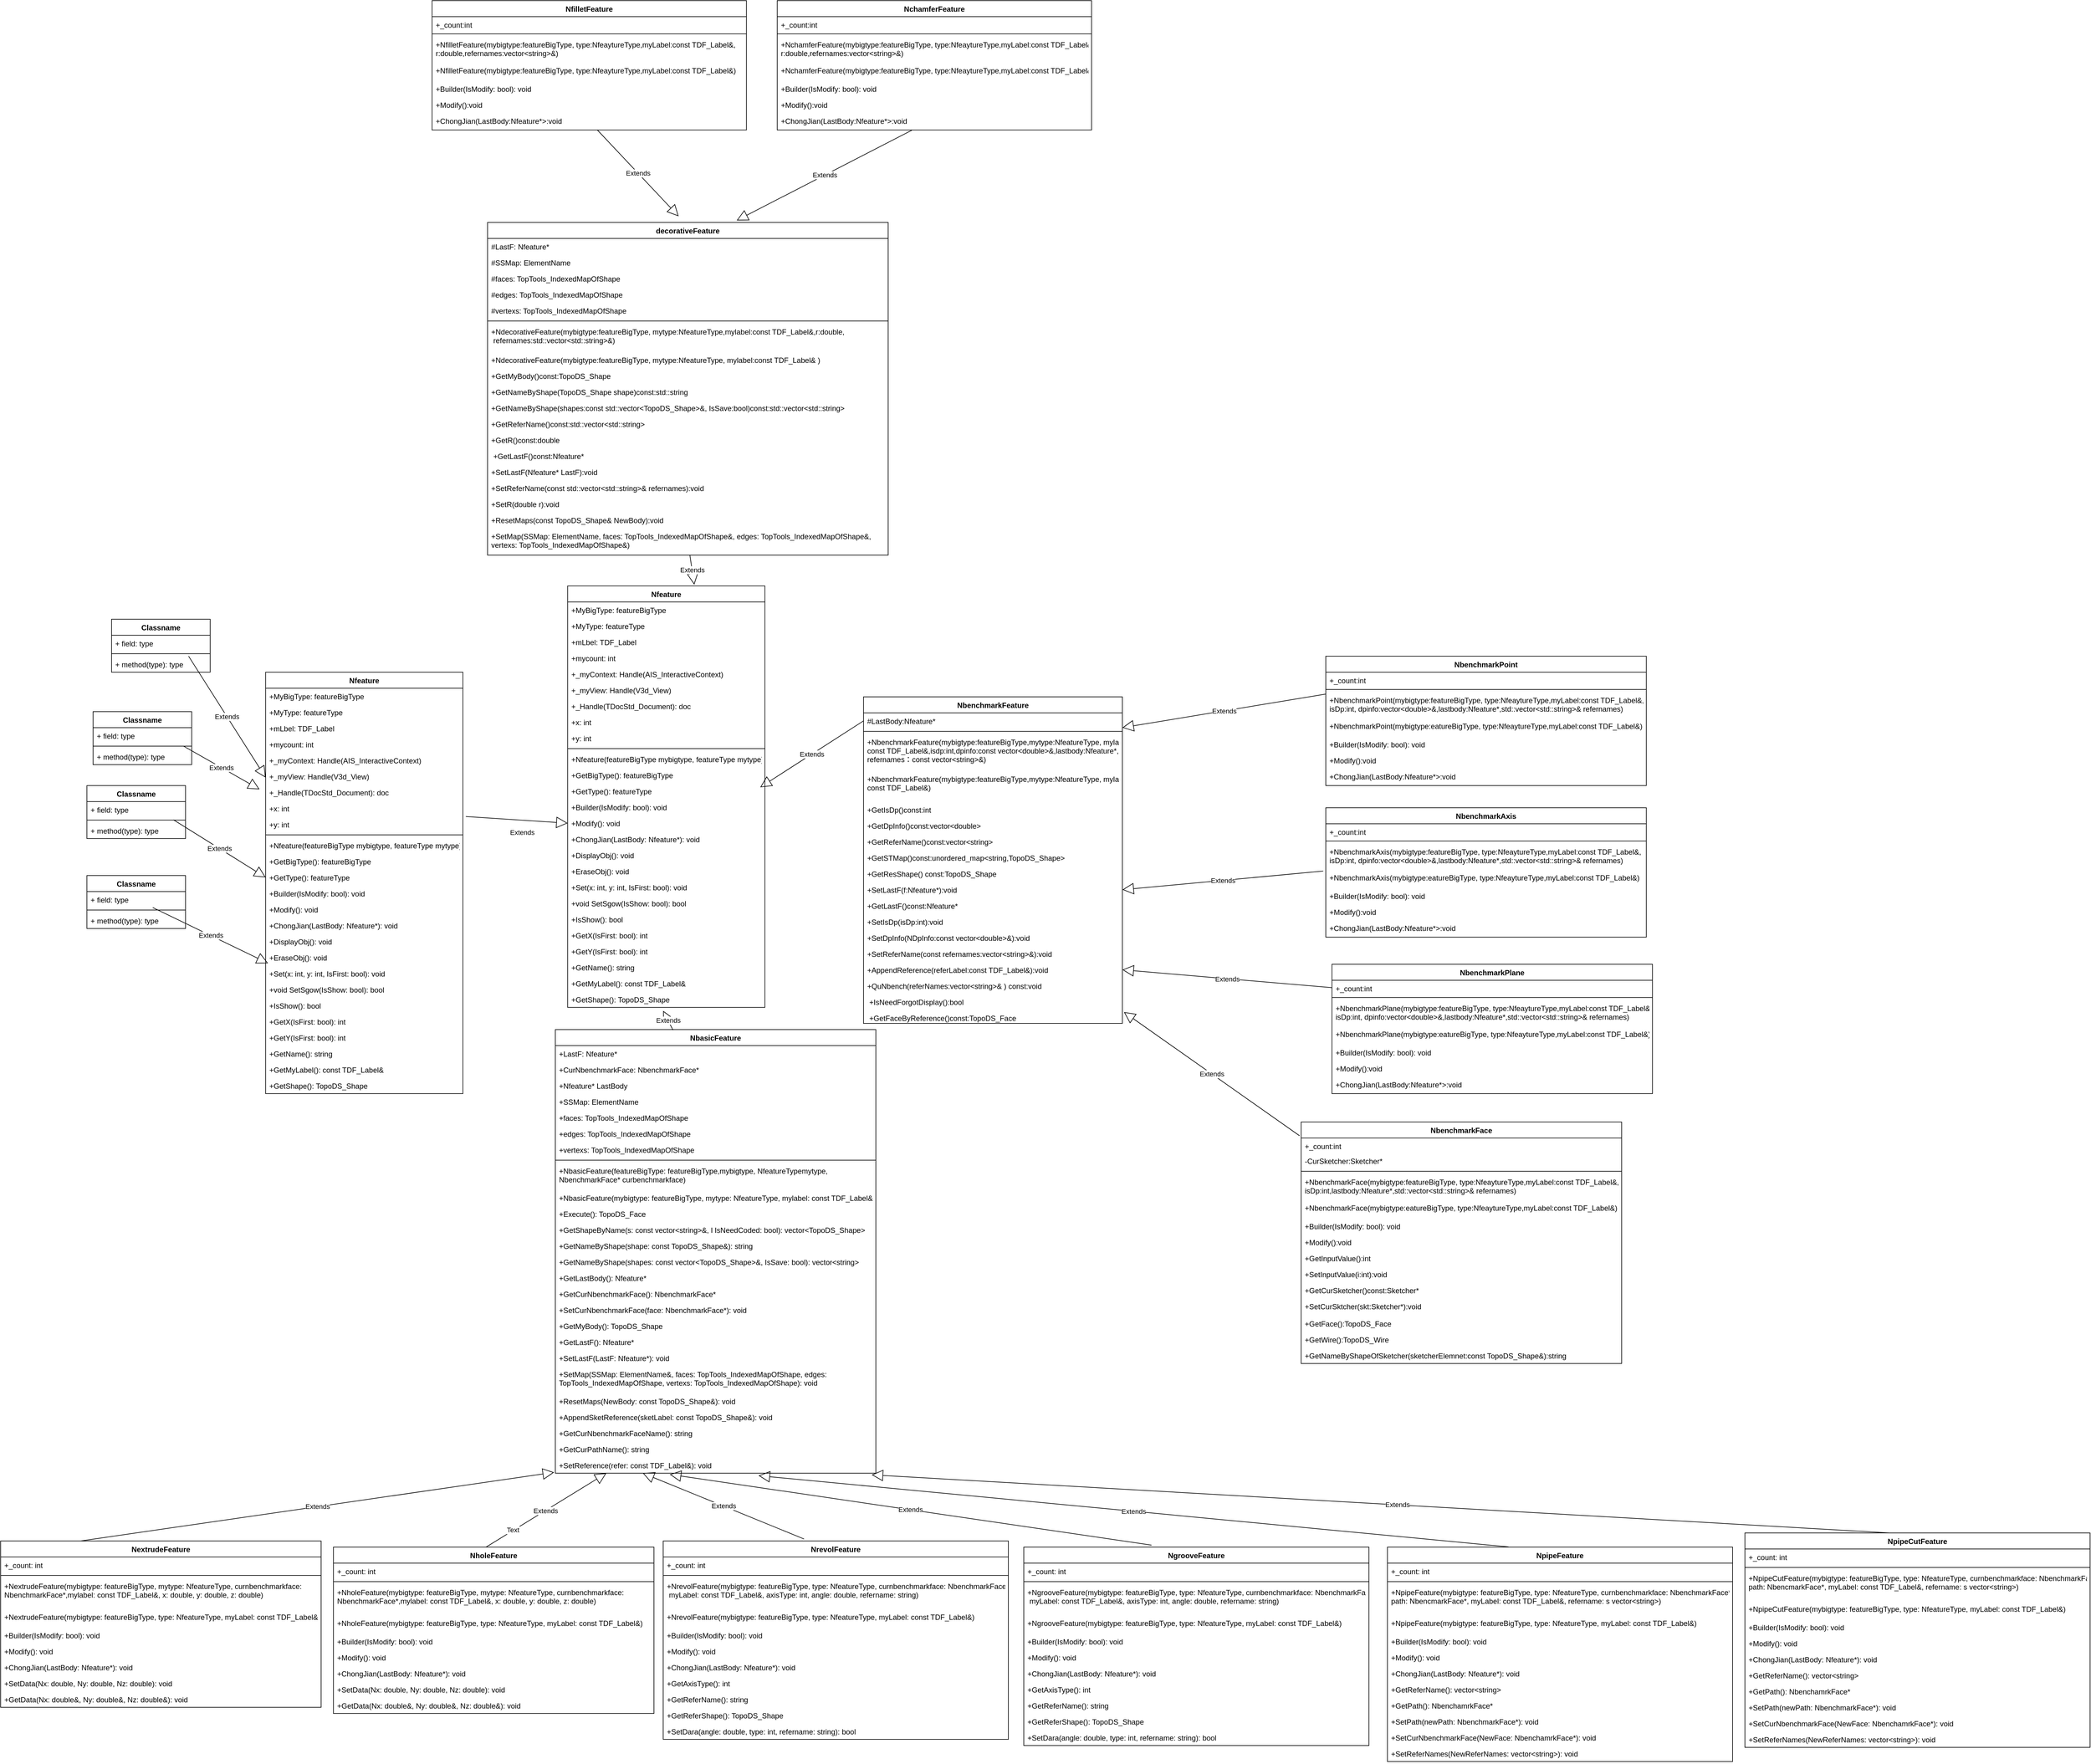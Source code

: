 <mxfile version="20.8.21" type="github">
  <diagram name="Page-1" id="c4acf3e9-155e-7222-9cf6-157b1a14988f">
    <mxGraphModel dx="2990" dy="1680" grid="1" gridSize="10" guides="1" tooltips="1" connect="1" arrows="1" fold="1" page="1" pageScale="1" pageWidth="850" pageHeight="1100" background="none" math="0" shadow="0">
      <root>
        <mxCell id="0" />
        <mxCell id="1" parent="0" />
        <mxCell id="ykWLb0IThOWZlfe0dgKn-5" value="decorativeFeature" style="swimlane;fontStyle=1;align=center;verticalAlign=top;childLayout=stackLayout;horizontal=1;startSize=26;horizontalStack=0;resizeParent=1;resizeParentMax=0;resizeLast=0;collapsible=1;marginBottom=0;" parent="1" vertex="1">
          <mxGeometry x="-140" y="-710" width="650" height="540" as="geometry" />
        </mxCell>
        <mxCell id="ykWLb0IThOWZlfe0dgKn-6" value="#LastF: Nfeature*" style="text;strokeColor=none;fillColor=none;align=left;verticalAlign=top;spacingLeft=4;spacingRight=4;overflow=hidden;rotatable=0;points=[[0,0.5],[1,0.5]];portConstraint=eastwest;" parent="ykWLb0IThOWZlfe0dgKn-5" vertex="1">
          <mxGeometry y="26" width="650" height="26" as="geometry" />
        </mxCell>
        <mxCell id="ykWLb0IThOWZlfe0dgKn-300" value="#SSMap: ElementName" style="text;strokeColor=none;fillColor=none;align=left;verticalAlign=top;spacingLeft=4;spacingRight=4;overflow=hidden;rotatable=0;points=[[0,0.5],[1,0.5]];portConstraint=eastwest;" parent="ykWLb0IThOWZlfe0dgKn-5" vertex="1">
          <mxGeometry y="52" width="650" height="26" as="geometry" />
        </mxCell>
        <mxCell id="ykWLb0IThOWZlfe0dgKn-302" value="#faces: TopTools_IndexedMapOfShape" style="text;strokeColor=none;fillColor=none;align=left;verticalAlign=top;spacingLeft=4;spacingRight=4;overflow=hidden;rotatable=0;points=[[0,0.5],[1,0.5]];portConstraint=eastwest;" parent="ykWLb0IThOWZlfe0dgKn-5" vertex="1">
          <mxGeometry y="78" width="650" height="26" as="geometry" />
        </mxCell>
        <mxCell id="ykWLb0IThOWZlfe0dgKn-301" value="#edges: TopTools_IndexedMapOfShape" style="text;strokeColor=none;fillColor=none;align=left;verticalAlign=top;spacingLeft=4;spacingRight=4;overflow=hidden;rotatable=0;points=[[0,0.5],[1,0.5]];portConstraint=eastwest;" parent="ykWLb0IThOWZlfe0dgKn-5" vertex="1">
          <mxGeometry y="104" width="650" height="26" as="geometry" />
        </mxCell>
        <mxCell id="ykWLb0IThOWZlfe0dgKn-299" value="#vertexs: TopTools_IndexedMapOfShape" style="text;strokeColor=none;fillColor=none;align=left;verticalAlign=top;spacingLeft=4;spacingRight=4;overflow=hidden;rotatable=0;points=[[0,0.5],[1,0.5]];portConstraint=eastwest;" parent="ykWLb0IThOWZlfe0dgKn-5" vertex="1">
          <mxGeometry y="130" width="650" height="26" as="geometry" />
        </mxCell>
        <mxCell id="ykWLb0IThOWZlfe0dgKn-7" value="" style="line;strokeWidth=1;fillColor=none;align=left;verticalAlign=middle;spacingTop=-1;spacingLeft=3;spacingRight=3;rotatable=0;labelPosition=right;points=[];portConstraint=eastwest;strokeColor=inherit;" parent="ykWLb0IThOWZlfe0dgKn-5" vertex="1">
          <mxGeometry y="156" width="650" height="8" as="geometry" />
        </mxCell>
        <mxCell id="ykWLb0IThOWZlfe0dgKn-306" value="+NdecorativeFeature(mybigtype:featureBigType, mytype:NfeatureType,mylabel:const TDF_Label&amp;,r:double,&#xa; refernames:std::vector&lt;std::string&gt;&amp;)" style="text;strokeColor=none;fillColor=none;align=left;verticalAlign=top;spacingLeft=4;spacingRight=4;overflow=hidden;rotatable=0;points=[[0,0.5],[1,0.5]];portConstraint=eastwest;" parent="ykWLb0IThOWZlfe0dgKn-5" vertex="1">
          <mxGeometry y="164" width="650" height="46" as="geometry" />
        </mxCell>
        <mxCell id="ykWLb0IThOWZlfe0dgKn-307" value="+NdecorativeFeature(mybigtype:featureBigType, mytype:NfeatureType, mylabel:const TDF_Label&amp; )" style="text;strokeColor=none;fillColor=none;align=left;verticalAlign=top;spacingLeft=4;spacingRight=4;overflow=hidden;rotatable=0;points=[[0,0.5],[1,0.5]];portConstraint=eastwest;" parent="ykWLb0IThOWZlfe0dgKn-5" vertex="1">
          <mxGeometry y="210" width="650" height="26" as="geometry" />
        </mxCell>
        <mxCell id="ykWLb0IThOWZlfe0dgKn-312" value="+GetMyBody()const:TopoDS_Shape " style="text;strokeColor=none;fillColor=none;align=left;verticalAlign=top;spacingLeft=4;spacingRight=4;overflow=hidden;rotatable=0;points=[[0,0.5],[1,0.5]];portConstraint=eastwest;" parent="ykWLb0IThOWZlfe0dgKn-5" vertex="1">
          <mxGeometry y="236" width="650" height="26" as="geometry" />
        </mxCell>
        <mxCell id="ykWLb0IThOWZlfe0dgKn-311" value="+GetNameByShape(TopoDS_Shape shape)const:std::string &#xa;" style="text;strokeColor=none;fillColor=none;align=left;verticalAlign=top;spacingLeft=4;spacingRight=4;overflow=hidden;rotatable=0;points=[[0,0.5],[1,0.5]];portConstraint=eastwest;" parent="ykWLb0IThOWZlfe0dgKn-5" vertex="1">
          <mxGeometry y="262" width="650" height="26" as="geometry" />
        </mxCell>
        <mxCell id="ykWLb0IThOWZlfe0dgKn-309" value="+GetNameByShape(shapes:const std::vector&lt;TopoDS_Shape&gt;&amp;, IsSave:bool)const:std::vector&lt;std::string&gt;" style="text;strokeColor=none;fillColor=none;align=left;verticalAlign=top;spacingLeft=4;spacingRight=4;overflow=hidden;rotatable=0;points=[[0,0.5],[1,0.5]];portConstraint=eastwest;" parent="ykWLb0IThOWZlfe0dgKn-5" vertex="1">
          <mxGeometry y="288" width="650" height="26" as="geometry" />
        </mxCell>
        <mxCell id="ykWLb0IThOWZlfe0dgKn-310" value="+GetReferName()const:std::vector&lt;std::string&gt; " style="text;strokeColor=none;fillColor=none;align=left;verticalAlign=top;spacingLeft=4;spacingRight=4;overflow=hidden;rotatable=0;points=[[0,0.5],[1,0.5]];portConstraint=eastwest;" parent="ykWLb0IThOWZlfe0dgKn-5" vertex="1">
          <mxGeometry y="314" width="650" height="26" as="geometry" />
        </mxCell>
        <mxCell id="ykWLb0IThOWZlfe0dgKn-308" value="+GetR()const:double &#xa;" style="text;strokeColor=none;fillColor=none;align=left;verticalAlign=top;spacingLeft=4;spacingRight=4;overflow=hidden;rotatable=0;points=[[0,0.5],[1,0.5]];portConstraint=eastwest;" parent="ykWLb0IThOWZlfe0dgKn-5" vertex="1">
          <mxGeometry y="340" width="650" height="26" as="geometry" />
        </mxCell>
        <mxCell id="ykWLb0IThOWZlfe0dgKn-303" value=" +GetLastF()const:Nfeature*" style="text;strokeColor=none;fillColor=none;align=left;verticalAlign=top;spacingLeft=4;spacingRight=4;overflow=hidden;rotatable=0;points=[[0,0.5],[1,0.5]];portConstraint=eastwest;" parent="ykWLb0IThOWZlfe0dgKn-5" vertex="1">
          <mxGeometry y="366" width="650" height="26" as="geometry" />
        </mxCell>
        <mxCell id="ykWLb0IThOWZlfe0dgKn-305" value="+SetLastF(Nfeature* LastF):void " style="text;strokeColor=none;fillColor=none;align=left;verticalAlign=top;spacingLeft=4;spacingRight=4;overflow=hidden;rotatable=0;points=[[0,0.5],[1,0.5]];portConstraint=eastwest;" parent="ykWLb0IThOWZlfe0dgKn-5" vertex="1">
          <mxGeometry y="392" width="650" height="26" as="geometry" />
        </mxCell>
        <mxCell id="ykWLb0IThOWZlfe0dgKn-304" value="+SetReferName(const std::vector&lt;std::string&gt;&amp; refernames):void " style="text;strokeColor=none;fillColor=none;align=left;verticalAlign=top;spacingLeft=4;spacingRight=4;overflow=hidden;rotatable=0;points=[[0,0.5],[1,0.5]];portConstraint=eastwest;" parent="ykWLb0IThOWZlfe0dgKn-5" vertex="1">
          <mxGeometry y="418" width="650" height="26" as="geometry" />
        </mxCell>
        <mxCell id="4OkeyMGWRKXnlzKa9JUR-2" value="+SetR(double r):void " style="text;strokeColor=none;fillColor=none;align=left;verticalAlign=top;spacingLeft=4;spacingRight=4;overflow=hidden;rotatable=0;points=[[0,0.5],[1,0.5]];portConstraint=eastwest;" vertex="1" parent="ykWLb0IThOWZlfe0dgKn-5">
          <mxGeometry y="444" width="650" height="26" as="geometry" />
        </mxCell>
        <mxCell id="4OkeyMGWRKXnlzKa9JUR-3" value="+ResetMaps(const TopoDS_Shape&amp; NewBody):void " style="text;strokeColor=none;fillColor=none;align=left;verticalAlign=top;spacingLeft=4;spacingRight=4;overflow=hidden;rotatable=0;points=[[0,0.5],[1,0.5]];portConstraint=eastwest;" vertex="1" parent="ykWLb0IThOWZlfe0dgKn-5">
          <mxGeometry y="470" width="650" height="26" as="geometry" />
        </mxCell>
        <mxCell id="ykWLb0IThOWZlfe0dgKn-8" value="+SetMap(SSMap: ElementName, faces: TopTools_IndexedMapOfShape&amp;, edges: TopTools_IndexedMapOfShape&amp;, &#xa;vertexs: TopTools_IndexedMapOfShape&amp;)" style="text;strokeColor=none;fillColor=none;align=left;verticalAlign=top;spacingLeft=4;spacingRight=4;overflow=hidden;rotatable=0;points=[[0,0.5],[1,0.5]];portConstraint=eastwest;" parent="ykWLb0IThOWZlfe0dgKn-5" vertex="1">
          <mxGeometry y="496" width="650" height="44" as="geometry" />
        </mxCell>
        <mxCell id="ykWLb0IThOWZlfe0dgKn-13" value="Nfeature" style="swimlane;fontStyle=1;align=center;verticalAlign=top;childLayout=stackLayout;horizontal=1;startSize=26;horizontalStack=0;resizeParent=1;resizeParentMax=0;resizeLast=0;collapsible=1;marginBottom=0;" parent="1" vertex="1">
          <mxGeometry x="-500" y="20" width="320" height="684" as="geometry" />
        </mxCell>
        <mxCell id="ykWLb0IThOWZlfe0dgKn-14" value="+MyBigType: featureBigType" style="text;strokeColor=none;fillColor=none;align=left;verticalAlign=top;spacingLeft=4;spacingRight=4;overflow=hidden;rotatable=0;points=[[0,0.5],[1,0.5]];portConstraint=eastwest;" parent="ykWLb0IThOWZlfe0dgKn-13" vertex="1">
          <mxGeometry y="26" width="320" height="26" as="geometry" />
        </mxCell>
        <mxCell id="ykWLb0IThOWZlfe0dgKn-244" value="+MyType: featureType" style="text;strokeColor=none;fillColor=none;align=left;verticalAlign=top;spacingLeft=4;spacingRight=4;overflow=hidden;rotatable=0;points=[[0,0.5],[1,0.5]];portConstraint=eastwest;" parent="ykWLb0IThOWZlfe0dgKn-13" vertex="1">
          <mxGeometry y="52" width="320" height="26" as="geometry" />
        </mxCell>
        <mxCell id="ykWLb0IThOWZlfe0dgKn-245" value="+mLbel: TDF_Label" style="text;strokeColor=none;fillColor=none;align=left;verticalAlign=top;spacingLeft=4;spacingRight=4;overflow=hidden;rotatable=0;points=[[0,0.5],[1,0.5]];portConstraint=eastwest;" parent="ykWLb0IThOWZlfe0dgKn-13" vertex="1">
          <mxGeometry y="78" width="320" height="26" as="geometry" />
        </mxCell>
        <mxCell id="ykWLb0IThOWZlfe0dgKn-248" value="+mycount: int" style="text;strokeColor=none;fillColor=none;align=left;verticalAlign=top;spacingLeft=4;spacingRight=4;overflow=hidden;rotatable=0;points=[[0,0.5],[1,0.5]];portConstraint=eastwest;" parent="ykWLb0IThOWZlfe0dgKn-13" vertex="1">
          <mxGeometry y="104" width="320" height="26" as="geometry" />
        </mxCell>
        <mxCell id="ykWLb0IThOWZlfe0dgKn-250" value="+_myContext: Handle(AIS_InteractiveContext)" style="text;strokeColor=none;fillColor=none;align=left;verticalAlign=top;spacingLeft=4;spacingRight=4;overflow=hidden;rotatable=0;points=[[0,0.5],[1,0.5]];portConstraint=eastwest;" parent="ykWLb0IThOWZlfe0dgKn-13" vertex="1">
          <mxGeometry y="130" width="320" height="26" as="geometry" />
        </mxCell>
        <mxCell id="ykWLb0IThOWZlfe0dgKn-249" value="+_myView: Handle(V3d_View)" style="text;strokeColor=none;fillColor=none;align=left;verticalAlign=top;spacingLeft=4;spacingRight=4;overflow=hidden;rotatable=0;points=[[0,0.5],[1,0.5]];portConstraint=eastwest;" parent="ykWLb0IThOWZlfe0dgKn-13" vertex="1">
          <mxGeometry y="156" width="320" height="26" as="geometry" />
        </mxCell>
        <mxCell id="ykWLb0IThOWZlfe0dgKn-247" value="+_Handle(TDocStd_Document): doc" style="text;strokeColor=none;fillColor=none;align=left;verticalAlign=top;spacingLeft=4;spacingRight=4;overflow=hidden;rotatable=0;points=[[0,0.5],[1,0.5]];portConstraint=eastwest;" parent="ykWLb0IThOWZlfe0dgKn-13" vertex="1">
          <mxGeometry y="182" width="320" height="26" as="geometry" />
        </mxCell>
        <mxCell id="ykWLb0IThOWZlfe0dgKn-246" value="+x: int" style="text;strokeColor=none;fillColor=none;align=left;verticalAlign=top;spacingLeft=4;spacingRight=4;overflow=hidden;rotatable=0;points=[[0,0.5],[1,0.5]];portConstraint=eastwest;" parent="ykWLb0IThOWZlfe0dgKn-13" vertex="1">
          <mxGeometry y="208" width="320" height="26" as="geometry" />
        </mxCell>
        <mxCell id="ykWLb0IThOWZlfe0dgKn-243" value="+y: int" style="text;strokeColor=none;fillColor=none;align=left;verticalAlign=top;spacingLeft=4;spacingRight=4;overflow=hidden;rotatable=0;points=[[0,0.5],[1,0.5]];portConstraint=eastwest;" parent="ykWLb0IThOWZlfe0dgKn-13" vertex="1">
          <mxGeometry y="234" width="320" height="26" as="geometry" />
        </mxCell>
        <mxCell id="ykWLb0IThOWZlfe0dgKn-15" value="" style="line;strokeWidth=1;fillColor=none;align=left;verticalAlign=middle;spacingTop=-1;spacingLeft=3;spacingRight=3;rotatable=0;labelPosition=right;points=[];portConstraint=eastwest;strokeColor=inherit;" parent="ykWLb0IThOWZlfe0dgKn-13" vertex="1">
          <mxGeometry y="260" width="320" height="8" as="geometry" />
        </mxCell>
        <mxCell id="ykWLb0IThOWZlfe0dgKn-260" value="+Nfeature(featureBigType mybigtype, featureType mytype)" style="text;strokeColor=none;fillColor=none;align=left;verticalAlign=top;spacingLeft=4;spacingRight=4;overflow=hidden;rotatable=0;points=[[0,0.5],[1,0.5]];portConstraint=eastwest;" parent="ykWLb0IThOWZlfe0dgKn-13" vertex="1">
          <mxGeometry y="268" width="320" height="26" as="geometry" />
        </mxCell>
        <mxCell id="ykWLb0IThOWZlfe0dgKn-266" value="+GetBigType(): featureBigType" style="text;strokeColor=none;fillColor=none;align=left;verticalAlign=top;spacingLeft=4;spacingRight=4;overflow=hidden;rotatable=0;points=[[0,0.5],[1,0.5]];portConstraint=eastwest;" parent="ykWLb0IThOWZlfe0dgKn-13" vertex="1">
          <mxGeometry y="294" width="320" height="26" as="geometry" />
        </mxCell>
        <mxCell id="ykWLb0IThOWZlfe0dgKn-269" value="+GetType(): featureType" style="text;strokeColor=none;fillColor=none;align=left;verticalAlign=top;spacingLeft=4;spacingRight=4;overflow=hidden;rotatable=0;points=[[0,0.5],[1,0.5]];portConstraint=eastwest;" parent="ykWLb0IThOWZlfe0dgKn-13" vertex="1">
          <mxGeometry y="320" width="320" height="26" as="geometry" />
        </mxCell>
        <mxCell id="ykWLb0IThOWZlfe0dgKn-268" value="+Builder(IsModify: bool): void" style="text;strokeColor=none;fillColor=none;align=left;verticalAlign=top;spacingLeft=4;spacingRight=4;overflow=hidden;rotatable=0;points=[[0,0.5],[1,0.5]];portConstraint=eastwest;" parent="ykWLb0IThOWZlfe0dgKn-13" vertex="1">
          <mxGeometry y="346" width="320" height="26" as="geometry" />
        </mxCell>
        <mxCell id="ykWLb0IThOWZlfe0dgKn-267" value="+Modify(): void" style="text;strokeColor=none;fillColor=none;align=left;verticalAlign=top;spacingLeft=4;spacingRight=4;overflow=hidden;rotatable=0;points=[[0,0.5],[1,0.5]];portConstraint=eastwest;" parent="ykWLb0IThOWZlfe0dgKn-13" vertex="1">
          <mxGeometry y="372" width="320" height="26" as="geometry" />
        </mxCell>
        <mxCell id="ykWLb0IThOWZlfe0dgKn-264" value="+ChongJian(LastBody: Nfeature*): void" style="text;strokeColor=none;fillColor=none;align=left;verticalAlign=top;spacingLeft=4;spacingRight=4;overflow=hidden;rotatable=0;points=[[0,0.5],[1,0.5]];portConstraint=eastwest;" parent="ykWLb0IThOWZlfe0dgKn-13" vertex="1">
          <mxGeometry y="398" width="320" height="26" as="geometry" />
        </mxCell>
        <mxCell id="ykWLb0IThOWZlfe0dgKn-265" value="+DisplayObj(): void" style="text;strokeColor=none;fillColor=none;align=left;verticalAlign=top;spacingLeft=4;spacingRight=4;overflow=hidden;rotatable=0;points=[[0,0.5],[1,0.5]];portConstraint=eastwest;" parent="ykWLb0IThOWZlfe0dgKn-13" vertex="1">
          <mxGeometry y="424" width="320" height="26" as="geometry" />
        </mxCell>
        <mxCell id="ykWLb0IThOWZlfe0dgKn-262" value="+EraseObj(): void" style="text;strokeColor=none;fillColor=none;align=left;verticalAlign=top;spacingLeft=4;spacingRight=4;overflow=hidden;rotatable=0;points=[[0,0.5],[1,0.5]];portConstraint=eastwest;" parent="ykWLb0IThOWZlfe0dgKn-13" vertex="1">
          <mxGeometry y="450" width="320" height="26" as="geometry" />
        </mxCell>
        <mxCell id="ykWLb0IThOWZlfe0dgKn-263" value="+Set(x: int, y: int, IsFirst: bool): void" style="text;strokeColor=none;fillColor=none;align=left;verticalAlign=top;spacingLeft=4;spacingRight=4;overflow=hidden;rotatable=0;points=[[0,0.5],[1,0.5]];portConstraint=eastwest;" parent="ykWLb0IThOWZlfe0dgKn-13" vertex="1">
          <mxGeometry y="476" width="320" height="26" as="geometry" />
        </mxCell>
        <mxCell id="ykWLb0IThOWZlfe0dgKn-261" value="+void SetSgow(IsShow: bool): bool" style="text;strokeColor=none;fillColor=none;align=left;verticalAlign=top;spacingLeft=4;spacingRight=4;overflow=hidden;rotatable=0;points=[[0,0.5],[1,0.5]];portConstraint=eastwest;" parent="ykWLb0IThOWZlfe0dgKn-13" vertex="1">
          <mxGeometry y="502" width="320" height="26" as="geometry" />
        </mxCell>
        <mxCell id="ykWLb0IThOWZlfe0dgKn-259" value="+IsShow(): bool" style="text;strokeColor=none;fillColor=none;align=left;verticalAlign=top;spacingLeft=4;spacingRight=4;overflow=hidden;rotatable=0;points=[[0,0.5],[1,0.5]];portConstraint=eastwest;" parent="ykWLb0IThOWZlfe0dgKn-13" vertex="1">
          <mxGeometry y="528" width="320" height="26" as="geometry" />
        </mxCell>
        <mxCell id="ykWLb0IThOWZlfe0dgKn-258" value="+GetX(IsFirst: bool): int" style="text;strokeColor=none;fillColor=none;align=left;verticalAlign=top;spacingLeft=4;spacingRight=4;overflow=hidden;rotatable=0;points=[[0,0.5],[1,0.5]];portConstraint=eastwest;" parent="ykWLb0IThOWZlfe0dgKn-13" vertex="1">
          <mxGeometry y="554" width="320" height="26" as="geometry" />
        </mxCell>
        <mxCell id="ykWLb0IThOWZlfe0dgKn-257" value="+GetY(IsFirst: bool): int" style="text;strokeColor=none;fillColor=none;align=left;verticalAlign=top;spacingLeft=4;spacingRight=4;overflow=hidden;rotatable=0;points=[[0,0.5],[1,0.5]];portConstraint=eastwest;" parent="ykWLb0IThOWZlfe0dgKn-13" vertex="1">
          <mxGeometry y="580" width="320" height="26" as="geometry" />
        </mxCell>
        <mxCell id="ykWLb0IThOWZlfe0dgKn-254" value="+GetName(): string" style="text;strokeColor=none;fillColor=none;align=left;verticalAlign=top;spacingLeft=4;spacingRight=4;overflow=hidden;rotatable=0;points=[[0,0.5],[1,0.5]];portConstraint=eastwest;" parent="ykWLb0IThOWZlfe0dgKn-13" vertex="1">
          <mxGeometry y="606" width="320" height="26" as="geometry" />
        </mxCell>
        <mxCell id="ykWLb0IThOWZlfe0dgKn-253" value="+GetMyLabel(): const TDF_Label&amp;" style="text;strokeColor=none;fillColor=none;align=left;verticalAlign=top;spacingLeft=4;spacingRight=4;overflow=hidden;rotatable=0;points=[[0,0.5],[1,0.5]];portConstraint=eastwest;" parent="ykWLb0IThOWZlfe0dgKn-13" vertex="1">
          <mxGeometry y="632" width="320" height="26" as="geometry" />
        </mxCell>
        <mxCell id="ykWLb0IThOWZlfe0dgKn-16" value="+GetShape(): TopoDS_Shape" style="text;strokeColor=none;fillColor=none;align=left;verticalAlign=top;spacingLeft=4;spacingRight=4;overflow=hidden;rotatable=0;points=[[0,0.5],[1,0.5]];portConstraint=eastwest;" parent="ykWLb0IThOWZlfe0dgKn-13" vertex="1">
          <mxGeometry y="658" width="320" height="26" as="geometry" />
        </mxCell>
        <mxCell id="ykWLb0IThOWZlfe0dgKn-17" value="NbasicFeature" style="swimlane;fontStyle=1;align=center;verticalAlign=top;childLayout=stackLayout;horizontal=1;startSize=26;horizontalStack=0;resizeParent=1;resizeParentMax=0;resizeLast=0;collapsible=1;marginBottom=0;" parent="1" vertex="1">
          <mxGeometry x="-30" y="600" width="520" height="720" as="geometry">
            <mxRectangle x="130" y="400" width="120" height="30" as="alternateBounds" />
          </mxGeometry>
        </mxCell>
        <mxCell id="ykWLb0IThOWZlfe0dgKn-129" value="+LastF: Nfeature*" style="text;strokeColor=none;fillColor=none;align=left;verticalAlign=top;spacingLeft=4;spacingRight=4;overflow=hidden;rotatable=0;points=[[0,0.5],[1,0.5]];portConstraint=eastwest;" parent="ykWLb0IThOWZlfe0dgKn-17" vertex="1">
          <mxGeometry y="26" width="520" height="26" as="geometry" />
        </mxCell>
        <mxCell id="ykWLb0IThOWZlfe0dgKn-131" value="+CurNbenchmarkFace: NbenchmarkFace*" style="text;strokeColor=none;fillColor=none;align=left;verticalAlign=top;spacingLeft=4;spacingRight=4;overflow=hidden;rotatable=0;points=[[0,0.5],[1,0.5]];portConstraint=eastwest;" parent="ykWLb0IThOWZlfe0dgKn-17" vertex="1">
          <mxGeometry y="52" width="520" height="26" as="geometry" />
        </mxCell>
        <mxCell id="ykWLb0IThOWZlfe0dgKn-134" value="+Nfeature* LastBody" style="text;strokeColor=none;fillColor=none;align=left;verticalAlign=top;spacingLeft=4;spacingRight=4;overflow=hidden;rotatable=0;points=[[0,0.5],[1,0.5]];portConstraint=eastwest;" parent="ykWLb0IThOWZlfe0dgKn-17" vertex="1">
          <mxGeometry y="78" width="520" height="26" as="geometry" />
        </mxCell>
        <mxCell id="ykWLb0IThOWZlfe0dgKn-133" value="+SSMap: ElementName" style="text;strokeColor=none;fillColor=none;align=left;verticalAlign=top;spacingLeft=4;spacingRight=4;overflow=hidden;rotatable=0;points=[[0,0.5],[1,0.5]];portConstraint=eastwest;" parent="ykWLb0IThOWZlfe0dgKn-17" vertex="1">
          <mxGeometry y="104" width="520" height="26" as="geometry" />
        </mxCell>
        <mxCell id="ykWLb0IThOWZlfe0dgKn-132" value="+faces: TopTools_IndexedMapOfShape" style="text;strokeColor=none;fillColor=none;align=left;verticalAlign=top;spacingLeft=4;spacingRight=4;overflow=hidden;rotatable=0;points=[[0,0.5],[1,0.5]];portConstraint=eastwest;" parent="ykWLb0IThOWZlfe0dgKn-17" vertex="1">
          <mxGeometry y="130" width="520" height="26" as="geometry" />
        </mxCell>
        <mxCell id="ykWLb0IThOWZlfe0dgKn-130" value="+edges: TopTools_IndexedMapOfShape" style="text;strokeColor=none;fillColor=none;align=left;verticalAlign=top;spacingLeft=4;spacingRight=4;overflow=hidden;rotatable=0;points=[[0,0.5],[1,0.5]];portConstraint=eastwest;" parent="ykWLb0IThOWZlfe0dgKn-17" vertex="1">
          <mxGeometry y="156" width="520" height="26" as="geometry" />
        </mxCell>
        <mxCell id="ykWLb0IThOWZlfe0dgKn-135" value="+vertexs: TopTools_IndexedMapOfShape" style="text;strokeColor=none;fillColor=none;align=left;verticalAlign=top;spacingLeft=4;spacingRight=4;overflow=hidden;rotatable=0;points=[[0,0.5],[1,0.5]];portConstraint=eastwest;" parent="ykWLb0IThOWZlfe0dgKn-17" vertex="1">
          <mxGeometry y="182" width="520" height="26" as="geometry" />
        </mxCell>
        <mxCell id="ykWLb0IThOWZlfe0dgKn-19" value="" style="line;strokeWidth=1;fillColor=none;align=left;verticalAlign=middle;spacingTop=-1;spacingLeft=3;spacingRight=3;rotatable=0;labelPosition=right;points=[];portConstraint=eastwest;strokeColor=inherit;" parent="ykWLb0IThOWZlfe0dgKn-17" vertex="1">
          <mxGeometry y="208" width="520" height="8" as="geometry" />
        </mxCell>
        <mxCell id="ykWLb0IThOWZlfe0dgKn-136" style="edgeStyle=orthogonalEdgeStyle;rounded=0;orthogonalLoop=1;jettySize=auto;html=1;exitX=1;exitY=0.5;exitDx=0;exitDy=0;" parent="ykWLb0IThOWZlfe0dgKn-17" source="ykWLb0IThOWZlfe0dgKn-132" target="ykWLb0IThOWZlfe0dgKn-132" edge="1">
          <mxGeometry relative="1" as="geometry" />
        </mxCell>
        <mxCell id="ykWLb0IThOWZlfe0dgKn-20" value="+NbasicFeature(featureBigType: featureBigType,mybigtype, NfeatureTypemytype, &#xa;NbenchmarkFace* curbenchmarkface)" style="text;strokeColor=none;fillColor=none;align=left;verticalAlign=top;spacingLeft=4;spacingRight=4;overflow=hidden;rotatable=0;points=[[0,0.5],[1,0.5]];portConstraint=eastwest;" parent="ykWLb0IThOWZlfe0dgKn-17" vertex="1">
          <mxGeometry y="216" width="520" height="44" as="geometry" />
        </mxCell>
        <mxCell id="ykWLb0IThOWZlfe0dgKn-137" value="+NbasicFeature(mybigtype: featureBigType, mytype: NfeatureType, mylabel: const TDF_Label&amp;)" style="text;strokeColor=none;fillColor=none;align=left;verticalAlign=top;spacingLeft=4;spacingRight=4;overflow=hidden;rotatable=0;points=[[0,0.5],[1,0.5]];portConstraint=eastwest;" parent="ykWLb0IThOWZlfe0dgKn-17" vertex="1">
          <mxGeometry y="260" width="520" height="26" as="geometry" />
        </mxCell>
        <mxCell id="ykWLb0IThOWZlfe0dgKn-138" value="+Execute(): TopoDS_Face" style="text;strokeColor=none;fillColor=none;align=left;verticalAlign=top;spacingLeft=4;spacingRight=4;overflow=hidden;rotatable=0;points=[[0,0.5],[1,0.5]];portConstraint=eastwest;" parent="ykWLb0IThOWZlfe0dgKn-17" vertex="1">
          <mxGeometry y="286" width="520" height="26" as="geometry" />
        </mxCell>
        <mxCell id="ykWLb0IThOWZlfe0dgKn-139" value="+GetShapeByName(s: const vector&lt;string&gt;&amp;, l IsNeedCoded: bool): vector&lt;TopoDS_Shape&gt;" style="text;strokeColor=none;fillColor=none;align=left;verticalAlign=top;spacingLeft=4;spacingRight=4;overflow=hidden;rotatable=0;points=[[0,0.5],[1,0.5]];portConstraint=eastwest;" parent="ykWLb0IThOWZlfe0dgKn-17" vertex="1">
          <mxGeometry y="312" width="520" height="26" as="geometry" />
        </mxCell>
        <mxCell id="ykWLb0IThOWZlfe0dgKn-147" value="+GetNameByShape(shape: const TopoDS_Shape&amp;): string" style="text;strokeColor=none;fillColor=none;align=left;verticalAlign=top;spacingLeft=4;spacingRight=4;overflow=hidden;rotatable=0;points=[[0,0.5],[1,0.5]];portConstraint=eastwest;" parent="ykWLb0IThOWZlfe0dgKn-17" vertex="1">
          <mxGeometry y="338" width="520" height="26" as="geometry" />
        </mxCell>
        <mxCell id="ykWLb0IThOWZlfe0dgKn-150" value="+GetNameByShape(shapes: const vector&lt;TopoDS_Shape&gt;&amp;, IsSave: bool): vector&lt;string&gt;" style="text;strokeColor=none;fillColor=none;align=left;verticalAlign=top;spacingLeft=4;spacingRight=4;overflow=hidden;rotatable=0;points=[[0,0.5],[1,0.5]];portConstraint=eastwest;" parent="ykWLb0IThOWZlfe0dgKn-17" vertex="1">
          <mxGeometry y="364" width="520" height="26" as="geometry" />
        </mxCell>
        <mxCell id="ykWLb0IThOWZlfe0dgKn-151" value="+GetLastBody(): Nfeature*" style="text;strokeColor=none;fillColor=none;align=left;verticalAlign=top;spacingLeft=4;spacingRight=4;overflow=hidden;rotatable=0;points=[[0,0.5],[1,0.5]];portConstraint=eastwest;" parent="ykWLb0IThOWZlfe0dgKn-17" vertex="1">
          <mxGeometry y="390" width="520" height="26" as="geometry" />
        </mxCell>
        <mxCell id="ykWLb0IThOWZlfe0dgKn-152" value="+GetCurNbenchmarkFace(): NbenchmarkFace*" style="text;strokeColor=none;fillColor=none;align=left;verticalAlign=top;spacingLeft=4;spacingRight=4;overflow=hidden;rotatable=0;points=[[0,0.5],[1,0.5]];portConstraint=eastwest;" parent="ykWLb0IThOWZlfe0dgKn-17" vertex="1">
          <mxGeometry y="416" width="520" height="26" as="geometry" />
        </mxCell>
        <mxCell id="ykWLb0IThOWZlfe0dgKn-153" value="+SetCurNbenchmarkFace(face: NbenchmarkFace*): void" style="text;strokeColor=none;fillColor=none;align=left;verticalAlign=top;spacingLeft=4;spacingRight=4;overflow=hidden;rotatable=0;points=[[0,0.5],[1,0.5]];portConstraint=eastwest;" parent="ykWLb0IThOWZlfe0dgKn-17" vertex="1">
          <mxGeometry y="442" width="520" height="26" as="geometry" />
        </mxCell>
        <mxCell id="ykWLb0IThOWZlfe0dgKn-149" value="+GetMyBody(): TopoDS_Shape" style="text;strokeColor=none;fillColor=none;align=left;verticalAlign=top;spacingLeft=4;spacingRight=4;overflow=hidden;rotatable=0;points=[[0,0.5],[1,0.5]];portConstraint=eastwest;" parent="ykWLb0IThOWZlfe0dgKn-17" vertex="1">
          <mxGeometry y="468" width="520" height="26" as="geometry" />
        </mxCell>
        <mxCell id="ykWLb0IThOWZlfe0dgKn-148" value="+GetLastF(): Nfeature*" style="text;strokeColor=none;fillColor=none;align=left;verticalAlign=top;spacingLeft=4;spacingRight=4;overflow=hidden;rotatable=0;points=[[0,0.5],[1,0.5]];portConstraint=eastwest;" parent="ykWLb0IThOWZlfe0dgKn-17" vertex="1">
          <mxGeometry y="494" width="520" height="26" as="geometry" />
        </mxCell>
        <mxCell id="ykWLb0IThOWZlfe0dgKn-146" value="+SetLastF(LastF: Nfeature*): void" style="text;strokeColor=none;fillColor=none;align=left;verticalAlign=top;spacingLeft=4;spacingRight=4;overflow=hidden;rotatable=0;points=[[0,0.5],[1,0.5]];portConstraint=eastwest;" parent="ykWLb0IThOWZlfe0dgKn-17" vertex="1">
          <mxGeometry y="520" width="520" height="26" as="geometry" />
        </mxCell>
        <mxCell id="ykWLb0IThOWZlfe0dgKn-143" value="+SetMap(SSMap: ElementName&amp;, faces: TopTools_IndexedMapOfShape, edges: &#xa;TopTools_IndexedMapOfShape, vertexs: TopTools_IndexedMapOfShape): void" style="text;strokeColor=none;fillColor=none;align=left;verticalAlign=top;spacingLeft=4;spacingRight=4;overflow=hidden;rotatable=0;points=[[0,0.5],[1,0.5]];portConstraint=eastwest;" parent="ykWLb0IThOWZlfe0dgKn-17" vertex="1">
          <mxGeometry y="546" width="520" height="44" as="geometry" />
        </mxCell>
        <mxCell id="ykWLb0IThOWZlfe0dgKn-160" value="+ResetMaps(NewBody: const TopoDS_Shape&amp;): void" style="text;strokeColor=none;fillColor=none;align=left;verticalAlign=top;spacingLeft=4;spacingRight=4;overflow=hidden;rotatable=0;points=[[0,0.5],[1,0.5]];portConstraint=eastwest;" parent="ykWLb0IThOWZlfe0dgKn-17" vertex="1">
          <mxGeometry y="590" width="520" height="26" as="geometry" />
        </mxCell>
        <mxCell id="ykWLb0IThOWZlfe0dgKn-159" value="+AppendSketReference(sketLabel: const TopoDS_Shape&amp;): void" style="text;strokeColor=none;fillColor=none;align=left;verticalAlign=top;spacingLeft=4;spacingRight=4;overflow=hidden;rotatable=0;points=[[0,0.5],[1,0.5]];portConstraint=eastwest;" parent="ykWLb0IThOWZlfe0dgKn-17" vertex="1">
          <mxGeometry y="616" width="520" height="26" as="geometry" />
        </mxCell>
        <mxCell id="ykWLb0IThOWZlfe0dgKn-158" value="+GetCurNbenchmarkFaceName(): string" style="text;strokeColor=none;fillColor=none;align=left;verticalAlign=top;spacingLeft=4;spacingRight=4;overflow=hidden;rotatable=0;points=[[0,0.5],[1,0.5]];portConstraint=eastwest;" parent="ykWLb0IThOWZlfe0dgKn-17" vertex="1">
          <mxGeometry y="642" width="520" height="26" as="geometry" />
        </mxCell>
        <mxCell id="ykWLb0IThOWZlfe0dgKn-157" value="+GetCurPathName(): string" style="text;strokeColor=none;fillColor=none;align=left;verticalAlign=top;spacingLeft=4;spacingRight=4;overflow=hidden;rotatable=0;points=[[0,0.5],[1,0.5]];portConstraint=eastwest;" parent="ykWLb0IThOWZlfe0dgKn-17" vertex="1">
          <mxGeometry y="668" width="520" height="26" as="geometry" />
        </mxCell>
        <mxCell id="ykWLb0IThOWZlfe0dgKn-156" value="+SetReference(refer: const TDF_Label&amp;): void" style="text;strokeColor=none;fillColor=none;align=left;verticalAlign=top;spacingLeft=4;spacingRight=4;overflow=hidden;rotatable=0;points=[[0,0.5],[1,0.5]];portConstraint=eastwest;" parent="ykWLb0IThOWZlfe0dgKn-17" vertex="1">
          <mxGeometry y="694" width="520" height="26" as="geometry" />
        </mxCell>
        <mxCell id="ykWLb0IThOWZlfe0dgKn-21" value="NextrudeFeature" style="swimlane;fontStyle=1;align=center;verticalAlign=top;childLayout=stackLayout;horizontal=1;startSize=26;horizontalStack=0;resizeParent=1;resizeParentMax=0;resizeLast=0;collapsible=1;marginBottom=0;" parent="1" vertex="1">
          <mxGeometry x="-930" y="1430" width="520" height="270" as="geometry" />
        </mxCell>
        <mxCell id="ykWLb0IThOWZlfe0dgKn-22" value="+_count: int" style="text;strokeColor=none;fillColor=none;align=left;verticalAlign=top;spacingLeft=4;spacingRight=4;overflow=hidden;rotatable=0;points=[[0,0.5],[1,0.5]];portConstraint=eastwest;" parent="ykWLb0IThOWZlfe0dgKn-21" vertex="1">
          <mxGeometry y="26" width="520" height="26" as="geometry" />
        </mxCell>
        <mxCell id="ykWLb0IThOWZlfe0dgKn-23" value="" style="line;strokeWidth=1;fillColor=none;align=left;verticalAlign=middle;spacingTop=-1;spacingLeft=3;spacingRight=3;rotatable=0;labelPosition=right;points=[];portConstraint=eastwest;strokeColor=inherit;" parent="ykWLb0IThOWZlfe0dgKn-21" vertex="1">
          <mxGeometry y="52" width="520" height="8" as="geometry" />
        </mxCell>
        <mxCell id="ykWLb0IThOWZlfe0dgKn-166" value="+NextrudeFeature(mybigtype: featureBigType, mytype: NfeatureType, curnbenchmarkface: &#xa;NbenchmarkFace*,mylabel: const TDF_Label&amp;, x: double, y: double, z: double)" style="text;strokeColor=none;fillColor=none;align=left;verticalAlign=top;spacingLeft=4;spacingRight=4;overflow=hidden;rotatable=0;points=[[0,0.5],[1,0.5]];portConstraint=eastwest;" parent="ykWLb0IThOWZlfe0dgKn-21" vertex="1">
          <mxGeometry y="60" width="520" height="50" as="geometry" />
        </mxCell>
        <mxCell id="ykWLb0IThOWZlfe0dgKn-165" value="+NextrudeFeature(mybigtype: featureBigType, type: NfeatureType, myLabel: const TDF_Label&amp;)" style="text;strokeColor=none;fillColor=none;align=left;verticalAlign=top;spacingLeft=4;spacingRight=4;overflow=hidden;rotatable=0;points=[[0,0.5],[1,0.5]];portConstraint=eastwest;" parent="ykWLb0IThOWZlfe0dgKn-21" vertex="1">
          <mxGeometry y="110" width="520" height="30" as="geometry" />
        </mxCell>
        <mxCell id="ykWLb0IThOWZlfe0dgKn-164" value="+Builder(IsModify: bool): void" style="text;strokeColor=none;fillColor=none;align=left;verticalAlign=top;spacingLeft=4;spacingRight=4;overflow=hidden;rotatable=0;points=[[0,0.5],[1,0.5]];portConstraint=eastwest;" parent="ykWLb0IThOWZlfe0dgKn-21" vertex="1">
          <mxGeometry y="140" width="520" height="26" as="geometry" />
        </mxCell>
        <mxCell id="ykWLb0IThOWZlfe0dgKn-163" value="+Modify(): void" style="text;strokeColor=none;fillColor=none;align=left;verticalAlign=top;spacingLeft=4;spacingRight=4;overflow=hidden;rotatable=0;points=[[0,0.5],[1,0.5]];portConstraint=eastwest;" parent="ykWLb0IThOWZlfe0dgKn-21" vertex="1">
          <mxGeometry y="166" width="520" height="26" as="geometry" />
        </mxCell>
        <mxCell id="ykWLb0IThOWZlfe0dgKn-162" value="+ChongJian(LastBody: Nfeature*): void" style="text;strokeColor=none;fillColor=none;align=left;verticalAlign=top;spacingLeft=4;spacingRight=4;overflow=hidden;rotatable=0;points=[[0,0.5],[1,0.5]];portConstraint=eastwest;" parent="ykWLb0IThOWZlfe0dgKn-21" vertex="1">
          <mxGeometry y="192" width="520" height="26" as="geometry" />
        </mxCell>
        <mxCell id="ykWLb0IThOWZlfe0dgKn-161" value="+SetData(Nx: double, Ny: double, Nz: double): void" style="text;strokeColor=none;fillColor=none;align=left;verticalAlign=top;spacingLeft=4;spacingRight=4;overflow=hidden;rotatable=0;points=[[0,0.5],[1,0.5]];portConstraint=eastwest;" parent="ykWLb0IThOWZlfe0dgKn-21" vertex="1">
          <mxGeometry y="218" width="520" height="26" as="geometry" />
        </mxCell>
        <mxCell id="ykWLb0IThOWZlfe0dgKn-24" value="+GetData(Nx: double&amp;, Ny: double&amp;, Nz: double&amp;): void" style="text;strokeColor=none;fillColor=none;align=left;verticalAlign=top;spacingLeft=4;spacingRight=4;overflow=hidden;rotatable=0;points=[[0,0.5],[1,0.5]];portConstraint=eastwest;" parent="ykWLb0IThOWZlfe0dgKn-21" vertex="1">
          <mxGeometry y="244" width="520" height="26" as="geometry" />
        </mxCell>
        <mxCell id="ykWLb0IThOWZlfe0dgKn-25" value="NbenchmarkFeature" style="swimlane;fontStyle=1;align=center;verticalAlign=top;childLayout=stackLayout;horizontal=1;startSize=26;horizontalStack=0;resizeParent=1;resizeParentMax=0;resizeLast=0;collapsible=1;marginBottom=0;" parent="1" vertex="1">
          <mxGeometry x="470" y="60" width="420" height="530" as="geometry" />
        </mxCell>
        <mxCell id="ykWLb0IThOWZlfe0dgKn-26" value="#LastBody:Nfeature*" style="text;strokeColor=none;fillColor=none;align=left;verticalAlign=top;spacingLeft=4;spacingRight=4;overflow=hidden;rotatable=0;points=[[0,0.5],[1,0.5]];portConstraint=eastwest;" parent="ykWLb0IThOWZlfe0dgKn-25" vertex="1">
          <mxGeometry y="26" width="420" height="26" as="geometry" />
        </mxCell>
        <mxCell id="ykWLb0IThOWZlfe0dgKn-27" value="" style="line;strokeWidth=1;fillColor=none;align=left;verticalAlign=middle;spacingTop=-1;spacingLeft=3;spacingRight=3;rotatable=0;labelPosition=right;points=[];portConstraint=eastwest;strokeColor=inherit;" parent="ykWLb0IThOWZlfe0dgKn-25" vertex="1">
          <mxGeometry y="52" width="420" height="8" as="geometry" />
        </mxCell>
        <mxCell id="4OkeyMGWRKXnlzKa9JUR-18" value="+NbenchmarkFeature(mybigtype:featureBigType,mytype:NfeatureType, mylabel:&#xa;const TDF_Label&amp;,isdp:int,dpinfo:const vector&lt;double&gt;&amp;,lastbody:Nfeature*,&#xa;refernames：const vector&lt;string&gt;&amp;)" style="text;strokeColor=none;fillColor=none;align=left;verticalAlign=top;spacingLeft=4;spacingRight=4;overflow=hidden;rotatable=0;points=[[0,0.5],[1,0.5]];portConstraint=eastwest;" vertex="1" parent="ykWLb0IThOWZlfe0dgKn-25">
          <mxGeometry y="60" width="420" height="60" as="geometry" />
        </mxCell>
        <mxCell id="4OkeyMGWRKXnlzKa9JUR-19" value="+NbenchmarkFeature(mybigtype:featureBigType,mytype:NfeatureType, mylabel:&#xa;const TDF_Label&amp;)" style="text;strokeColor=none;fillColor=none;align=left;verticalAlign=top;spacingLeft=4;spacingRight=4;overflow=hidden;rotatable=0;points=[[0,0.5],[1,0.5]];portConstraint=eastwest;" vertex="1" parent="ykWLb0IThOWZlfe0dgKn-25">
          <mxGeometry y="120" width="420" height="50" as="geometry" />
        </mxCell>
        <mxCell id="4OkeyMGWRKXnlzKa9JUR-20" value="+GetIsDp()const:int" style="text;strokeColor=none;fillColor=none;align=left;verticalAlign=top;spacingLeft=4;spacingRight=4;overflow=hidden;rotatable=0;points=[[0,0.5],[1,0.5]];portConstraint=eastwest;" vertex="1" parent="ykWLb0IThOWZlfe0dgKn-25">
          <mxGeometry y="170" width="420" height="26" as="geometry" />
        </mxCell>
        <mxCell id="4OkeyMGWRKXnlzKa9JUR-33" value="+GetDpInfo()const:vector&lt;double&gt;" style="text;strokeColor=none;fillColor=none;align=left;verticalAlign=top;spacingLeft=4;spacingRight=4;overflow=hidden;rotatable=0;points=[[0,0.5],[1,0.5]];portConstraint=eastwest;" vertex="1" parent="ykWLb0IThOWZlfe0dgKn-25">
          <mxGeometry y="196" width="420" height="26" as="geometry" />
        </mxCell>
        <mxCell id="4OkeyMGWRKXnlzKa9JUR-30" value="+GetReferName()const:vector&lt;string&gt;" style="text;strokeColor=none;fillColor=none;align=left;verticalAlign=top;spacingLeft=4;spacingRight=4;overflow=hidden;rotatable=0;points=[[0,0.5],[1,0.5]];portConstraint=eastwest;" vertex="1" parent="ykWLb0IThOWZlfe0dgKn-25">
          <mxGeometry y="222" width="420" height="26" as="geometry" />
        </mxCell>
        <mxCell id="4OkeyMGWRKXnlzKa9JUR-32" value="+GetSTMap()const:unordered_map&lt;string,TopoDS_Shape&gt;" style="text;strokeColor=none;fillColor=none;align=left;verticalAlign=top;spacingLeft=4;spacingRight=4;overflow=hidden;rotatable=0;points=[[0,0.5],[1,0.5]];portConstraint=eastwest;" vertex="1" parent="ykWLb0IThOWZlfe0dgKn-25">
          <mxGeometry y="248" width="420" height="26" as="geometry" />
        </mxCell>
        <mxCell id="4OkeyMGWRKXnlzKa9JUR-29" value="+GetResShape() const:TopoDS_Shape" style="text;strokeColor=none;fillColor=none;align=left;verticalAlign=top;spacingLeft=4;spacingRight=4;overflow=hidden;rotatable=0;points=[[0,0.5],[1,0.5]];portConstraint=eastwest;" vertex="1" parent="ykWLb0IThOWZlfe0dgKn-25">
          <mxGeometry y="274" width="420" height="26" as="geometry" />
        </mxCell>
        <mxCell id="4OkeyMGWRKXnlzKa9JUR-31" value="+SetLastF(f:Nfeature*):void" style="text;strokeColor=none;fillColor=none;align=left;verticalAlign=top;spacingLeft=4;spacingRight=4;overflow=hidden;rotatable=0;points=[[0,0.5],[1,0.5]];portConstraint=eastwest;" vertex="1" parent="ykWLb0IThOWZlfe0dgKn-25">
          <mxGeometry y="300" width="420" height="26" as="geometry" />
        </mxCell>
        <mxCell id="4OkeyMGWRKXnlzKa9JUR-28" value="+GetLastF()const:Nfeature*" style="text;strokeColor=none;fillColor=none;align=left;verticalAlign=top;spacingLeft=4;spacingRight=4;overflow=hidden;rotatable=0;points=[[0,0.5],[1,0.5]];portConstraint=eastwest;" vertex="1" parent="ykWLb0IThOWZlfe0dgKn-25">
          <mxGeometry y="326" width="420" height="26" as="geometry" />
        </mxCell>
        <mxCell id="4OkeyMGWRKXnlzKa9JUR-27" value="+SetIsDp(isDp:int):void" style="text;strokeColor=none;fillColor=none;align=left;verticalAlign=top;spacingLeft=4;spacingRight=4;overflow=hidden;rotatable=0;points=[[0,0.5],[1,0.5]];portConstraint=eastwest;" vertex="1" parent="ykWLb0IThOWZlfe0dgKn-25">
          <mxGeometry y="352" width="420" height="26" as="geometry" />
        </mxCell>
        <mxCell id="4OkeyMGWRKXnlzKa9JUR-24" value="+SetDpInfo(NDpInfo:const vector&lt;double&gt;&amp;):void" style="text;strokeColor=none;fillColor=none;align=left;verticalAlign=top;spacingLeft=4;spacingRight=4;overflow=hidden;rotatable=0;points=[[0,0.5],[1,0.5]];portConstraint=eastwest;" vertex="1" parent="ykWLb0IThOWZlfe0dgKn-25">
          <mxGeometry y="378" width="420" height="26" as="geometry" />
        </mxCell>
        <mxCell id="4OkeyMGWRKXnlzKa9JUR-21" value="+SetReferName(const refernames:vector&lt;string&gt;&amp;):void" style="text;strokeColor=none;fillColor=none;align=left;verticalAlign=top;spacingLeft=4;spacingRight=4;overflow=hidden;rotatable=0;points=[[0,0.5],[1,0.5]];portConstraint=eastwest;" vertex="1" parent="ykWLb0IThOWZlfe0dgKn-25">
          <mxGeometry y="404" width="420" height="26" as="geometry" />
        </mxCell>
        <mxCell id="4OkeyMGWRKXnlzKa9JUR-26" value="+AppendReference(referLabel:const TDF_Label&amp;):void" style="text;strokeColor=none;fillColor=none;align=left;verticalAlign=top;spacingLeft=4;spacingRight=4;overflow=hidden;rotatable=0;points=[[0,0.5],[1,0.5]];portConstraint=eastwest;" vertex="1" parent="ykWLb0IThOWZlfe0dgKn-25">
          <mxGeometry y="430" width="420" height="26" as="geometry" />
        </mxCell>
        <mxCell id="4OkeyMGWRKXnlzKa9JUR-23" value="+QuNbench(referNames:vector&lt;string&gt;&amp; ) const:void" style="text;strokeColor=none;fillColor=none;align=left;verticalAlign=top;spacingLeft=4;spacingRight=4;overflow=hidden;rotatable=0;points=[[0,0.5],[1,0.5]];portConstraint=eastwest;" vertex="1" parent="ykWLb0IThOWZlfe0dgKn-25">
          <mxGeometry y="456" width="420" height="26" as="geometry" />
        </mxCell>
        <mxCell id="4OkeyMGWRKXnlzKa9JUR-22" value=" +IsNeedForgotDisplay():bool" style="text;strokeColor=none;fillColor=none;align=left;verticalAlign=top;spacingLeft=4;spacingRight=4;overflow=hidden;rotatable=0;points=[[0,0.5],[1,0.5]];portConstraint=eastwest;" vertex="1" parent="ykWLb0IThOWZlfe0dgKn-25">
          <mxGeometry y="482" width="420" height="26" as="geometry" />
        </mxCell>
        <mxCell id="ykWLb0IThOWZlfe0dgKn-28" value=" +GetFaceByReference()const:TopoDS_Face" style="text;strokeColor=none;fillColor=none;align=left;verticalAlign=top;spacingLeft=4;spacingRight=4;overflow=hidden;rotatable=0;points=[[0,0.5],[1,0.5]];portConstraint=eastwest;" parent="ykWLb0IThOWZlfe0dgKn-25" vertex="1">
          <mxGeometry y="508" width="420" height="22" as="geometry" />
        </mxCell>
        <mxCell id="ykWLb0IThOWZlfe0dgKn-49" value="NfilletFeature" style="swimlane;fontStyle=1;align=center;verticalAlign=top;childLayout=stackLayout;horizontal=1;startSize=26;horizontalStack=0;resizeParent=1;resizeParentMax=0;resizeLast=0;collapsible=1;marginBottom=0;" parent="1" vertex="1">
          <mxGeometry x="-230" y="-1070" width="510" height="210" as="geometry" />
        </mxCell>
        <mxCell id="ykWLb0IThOWZlfe0dgKn-50" value="+_count:int" style="text;strokeColor=none;fillColor=none;align=left;verticalAlign=top;spacingLeft=4;spacingRight=4;overflow=hidden;rotatable=0;points=[[0,0.5],[1,0.5]];portConstraint=eastwest;" parent="ykWLb0IThOWZlfe0dgKn-49" vertex="1">
          <mxGeometry y="26" width="510" height="24" as="geometry" />
        </mxCell>
        <mxCell id="ykWLb0IThOWZlfe0dgKn-51" value="" style="line;strokeWidth=1;fillColor=none;align=left;verticalAlign=middle;spacingTop=-1;spacingLeft=3;spacingRight=3;rotatable=0;labelPosition=right;points=[];portConstraint=eastwest;strokeColor=inherit;" parent="ykWLb0IThOWZlfe0dgKn-49" vertex="1">
          <mxGeometry y="50" width="510" height="8" as="geometry" />
        </mxCell>
        <mxCell id="4OkeyMGWRKXnlzKa9JUR-5" value="+NfilletFeature(mybigtype:featureBigType, type:NfeaytureType,myLabel:const TDF_Label&amp;,&#xa;r:double,refernames:vector&lt;string&gt;&amp;)" style="text;strokeColor=none;fillColor=none;align=left;verticalAlign=top;spacingLeft=4;spacingRight=4;overflow=hidden;rotatable=0;points=[[0,0.5],[1,0.5]];portConstraint=eastwest;" vertex="1" parent="ykWLb0IThOWZlfe0dgKn-49">
          <mxGeometry y="58" width="510" height="42" as="geometry" />
        </mxCell>
        <mxCell id="4OkeyMGWRKXnlzKa9JUR-4" value="+NfilletFeature(mybigtype:featureBigType, type:NfeaytureType,myLabel:const TDF_Label&amp;)" style="text;strokeColor=none;fillColor=none;align=left;verticalAlign=top;spacingLeft=4;spacingRight=4;overflow=hidden;rotatable=0;points=[[0,0.5],[1,0.5]];portConstraint=eastwest;" vertex="1" parent="ykWLb0IThOWZlfe0dgKn-49">
          <mxGeometry y="100" width="510" height="30" as="geometry" />
        </mxCell>
        <mxCell id="ykWLb0IThOWZlfe0dgKn-52" value="+Builder(IsModify: bool): void" style="text;strokeColor=none;fillColor=none;align=left;verticalAlign=top;spacingLeft=4;spacingRight=4;overflow=hidden;rotatable=0;points=[[0,0.5],[1,0.5]];portConstraint=eastwest;" parent="ykWLb0IThOWZlfe0dgKn-49" vertex="1">
          <mxGeometry y="130" width="510" height="26" as="geometry" />
        </mxCell>
        <mxCell id="4OkeyMGWRKXnlzKa9JUR-6" value="+Modify():void&#xa;" style="text;strokeColor=none;fillColor=none;align=left;verticalAlign=top;spacingLeft=4;spacingRight=4;overflow=hidden;rotatable=0;points=[[0,0.5],[1,0.5]];portConstraint=eastwest;" vertex="1" parent="ykWLb0IThOWZlfe0dgKn-49">
          <mxGeometry y="156" width="510" height="26" as="geometry" />
        </mxCell>
        <mxCell id="4OkeyMGWRKXnlzKa9JUR-7" value="+ChongJian(LastBody:Nfeature*&gt;:void&#xa;" style="text;strokeColor=none;fillColor=none;align=left;verticalAlign=top;spacingLeft=4;spacingRight=4;overflow=hidden;rotatable=0;points=[[0,0.5],[1,0.5]];portConstraint=eastwest;" vertex="1" parent="ykWLb0IThOWZlfe0dgKn-49">
          <mxGeometry y="182" width="510" height="28" as="geometry" />
        </mxCell>
        <mxCell id="ykWLb0IThOWZlfe0dgKn-69" value="Classname" style="swimlane;fontStyle=1;align=center;verticalAlign=top;childLayout=stackLayout;horizontal=1;startSize=26;horizontalStack=0;resizeParent=1;resizeParentMax=0;resizeLast=0;collapsible=1;marginBottom=0;" parent="1" vertex="1">
          <mxGeometry x="-780" y="84" width="160" height="86" as="geometry" />
        </mxCell>
        <mxCell id="ykWLb0IThOWZlfe0dgKn-70" value="+ field: type" style="text;strokeColor=none;fillColor=none;align=left;verticalAlign=top;spacingLeft=4;spacingRight=4;overflow=hidden;rotatable=0;points=[[0,0.5],[1,0.5]];portConstraint=eastwest;" parent="ykWLb0IThOWZlfe0dgKn-69" vertex="1">
          <mxGeometry y="26" width="160" height="26" as="geometry" />
        </mxCell>
        <mxCell id="ykWLb0IThOWZlfe0dgKn-71" value="" style="line;strokeWidth=1;fillColor=none;align=left;verticalAlign=middle;spacingTop=-1;spacingLeft=3;spacingRight=3;rotatable=0;labelPosition=right;points=[];portConstraint=eastwest;strokeColor=inherit;" parent="ykWLb0IThOWZlfe0dgKn-69" vertex="1">
          <mxGeometry y="52" width="160" height="8" as="geometry" />
        </mxCell>
        <mxCell id="ykWLb0IThOWZlfe0dgKn-72" value="+ method(type): type" style="text;strokeColor=none;fillColor=none;align=left;verticalAlign=top;spacingLeft=4;spacingRight=4;overflow=hidden;rotatable=0;points=[[0,0.5],[1,0.5]];portConstraint=eastwest;" parent="ykWLb0IThOWZlfe0dgKn-69" vertex="1">
          <mxGeometry y="60" width="160" height="26" as="geometry" />
        </mxCell>
        <mxCell id="ykWLb0IThOWZlfe0dgKn-73" value="Classname" style="swimlane;fontStyle=1;align=center;verticalAlign=top;childLayout=stackLayout;horizontal=1;startSize=26;horizontalStack=0;resizeParent=1;resizeParentMax=0;resizeLast=0;collapsible=1;marginBottom=0;" parent="1" vertex="1">
          <mxGeometry x="-790" y="204" width="160" height="86" as="geometry" />
        </mxCell>
        <mxCell id="ykWLb0IThOWZlfe0dgKn-74" value="+ field: type" style="text;strokeColor=none;fillColor=none;align=left;verticalAlign=top;spacingLeft=4;spacingRight=4;overflow=hidden;rotatable=0;points=[[0,0.5],[1,0.5]];portConstraint=eastwest;" parent="ykWLb0IThOWZlfe0dgKn-73" vertex="1">
          <mxGeometry y="26" width="160" height="26" as="geometry" />
        </mxCell>
        <mxCell id="ykWLb0IThOWZlfe0dgKn-75" value="" style="line;strokeWidth=1;fillColor=none;align=left;verticalAlign=middle;spacingTop=-1;spacingLeft=3;spacingRight=3;rotatable=0;labelPosition=right;points=[];portConstraint=eastwest;strokeColor=inherit;" parent="ykWLb0IThOWZlfe0dgKn-73" vertex="1">
          <mxGeometry y="52" width="160" height="8" as="geometry" />
        </mxCell>
        <mxCell id="ykWLb0IThOWZlfe0dgKn-76" value="+ method(type): type" style="text;strokeColor=none;fillColor=none;align=left;verticalAlign=top;spacingLeft=4;spacingRight=4;overflow=hidden;rotatable=0;points=[[0,0.5],[1,0.5]];portConstraint=eastwest;" parent="ykWLb0IThOWZlfe0dgKn-73" vertex="1">
          <mxGeometry y="60" width="160" height="26" as="geometry" />
        </mxCell>
        <mxCell id="ykWLb0IThOWZlfe0dgKn-77" value="Classname" style="swimlane;fontStyle=1;align=center;verticalAlign=top;childLayout=stackLayout;horizontal=1;startSize=26;horizontalStack=0;resizeParent=1;resizeParentMax=0;resizeLast=0;collapsible=1;marginBottom=0;" parent="1" vertex="1">
          <mxGeometry x="-750" y="-66" width="160" height="86" as="geometry" />
        </mxCell>
        <mxCell id="ykWLb0IThOWZlfe0dgKn-78" value="+ field: type" style="text;strokeColor=none;fillColor=none;align=left;verticalAlign=top;spacingLeft=4;spacingRight=4;overflow=hidden;rotatable=0;points=[[0,0.5],[1,0.5]];portConstraint=eastwest;" parent="ykWLb0IThOWZlfe0dgKn-77" vertex="1">
          <mxGeometry y="26" width="160" height="26" as="geometry" />
        </mxCell>
        <mxCell id="ykWLb0IThOWZlfe0dgKn-79" value="" style="line;strokeWidth=1;fillColor=none;align=left;verticalAlign=middle;spacingTop=-1;spacingLeft=3;spacingRight=3;rotatable=0;labelPosition=right;points=[];portConstraint=eastwest;strokeColor=inherit;" parent="ykWLb0IThOWZlfe0dgKn-77" vertex="1">
          <mxGeometry y="52" width="160" height="8" as="geometry" />
        </mxCell>
        <mxCell id="ykWLb0IThOWZlfe0dgKn-92" value="Extends" style="endArrow=block;endSize=16;endFill=0;html=1;rounded=0;entryX=0;entryY=0.25;entryDx=0;entryDy=0;" parent="ykWLb0IThOWZlfe0dgKn-77" target="ykWLb0IThOWZlfe0dgKn-13" edge="1">
          <mxGeometry width="160" relative="1" as="geometry">
            <mxPoint x="125" y="60" as="sourcePoint" />
            <mxPoint x="310" y="190" as="targetPoint" />
          </mxGeometry>
        </mxCell>
        <mxCell id="ykWLb0IThOWZlfe0dgKn-80" value="+ method(type): type" style="text;strokeColor=none;fillColor=none;align=left;verticalAlign=top;spacingLeft=4;spacingRight=4;overflow=hidden;rotatable=0;points=[[0,0.5],[1,0.5]];portConstraint=eastwest;" parent="ykWLb0IThOWZlfe0dgKn-77" vertex="1">
          <mxGeometry y="60" width="160" height="26" as="geometry" />
        </mxCell>
        <mxCell id="ykWLb0IThOWZlfe0dgKn-81" value="Classname" style="swimlane;fontStyle=1;align=center;verticalAlign=top;childLayout=stackLayout;horizontal=1;startSize=26;horizontalStack=0;resizeParent=1;resizeParentMax=0;resizeLast=0;collapsible=1;marginBottom=0;" parent="1" vertex="1">
          <mxGeometry x="-790" y="350" width="160" height="86" as="geometry" />
        </mxCell>
        <mxCell id="ykWLb0IThOWZlfe0dgKn-82" value="+ field: type" style="text;strokeColor=none;fillColor=none;align=left;verticalAlign=top;spacingLeft=4;spacingRight=4;overflow=hidden;rotatable=0;points=[[0,0.5],[1,0.5]];portConstraint=eastwest;" parent="ykWLb0IThOWZlfe0dgKn-81" vertex="1">
          <mxGeometry y="26" width="160" height="26" as="geometry" />
        </mxCell>
        <mxCell id="ykWLb0IThOWZlfe0dgKn-83" value="" style="line;strokeWidth=1;fillColor=none;align=left;verticalAlign=middle;spacingTop=-1;spacingLeft=3;spacingRight=3;rotatable=0;labelPosition=right;points=[];portConstraint=eastwest;strokeColor=inherit;" parent="ykWLb0IThOWZlfe0dgKn-81" vertex="1">
          <mxGeometry y="52" width="160" height="8" as="geometry" />
        </mxCell>
        <mxCell id="ykWLb0IThOWZlfe0dgKn-84" value="+ method(type): type" style="text;strokeColor=none;fillColor=none;align=left;verticalAlign=top;spacingLeft=4;spacingRight=4;overflow=hidden;rotatable=0;points=[[0,0.5],[1,0.5]];portConstraint=eastwest;" parent="ykWLb0IThOWZlfe0dgKn-81" vertex="1">
          <mxGeometry y="60" width="160" height="26" as="geometry" />
        </mxCell>
        <mxCell id="ykWLb0IThOWZlfe0dgKn-85" value="Extends" style="endArrow=block;endSize=16;endFill=0;html=1;rounded=0;entryX=0;entryY=0.5;entryDx=0;entryDy=0;exitX=1.015;exitY=0.009;exitDx=0;exitDy=0;exitPerimeter=0;" parent="1" source="ykWLb0IThOWZlfe0dgKn-243" target="ykWLb0IThOWZlfe0dgKn-285" edge="1">
          <mxGeometry x="0.125" y="-20" width="160" relative="1" as="geometry">
            <mxPoint x="-110" y="120" as="sourcePoint" />
            <mxPoint x="168" y="186" as="targetPoint" />
            <mxPoint as="offset" />
          </mxGeometry>
        </mxCell>
        <mxCell id="ykWLb0IThOWZlfe0dgKn-88" value="Extends" style="endArrow=block;endSize=16;endFill=0;html=1;rounded=0;exitX=0.25;exitY=0;exitDx=0;exitDy=0;entryX=-0.004;entryY=0.949;entryDx=0;entryDy=0;entryPerimeter=0;" parent="1" source="ykWLb0IThOWZlfe0dgKn-21" target="ykWLb0IThOWZlfe0dgKn-156" edge="1">
          <mxGeometry width="160" relative="1" as="geometry">
            <mxPoint x="-180" y="520" as="sourcePoint" />
            <mxPoint x="80" y="990" as="targetPoint" />
            <Array as="points" />
          </mxGeometry>
        </mxCell>
        <mxCell id="ykWLb0IThOWZlfe0dgKn-89" value="Extends" style="endArrow=block;endSize=16;endFill=0;html=1;rounded=0;entryX=0.012;entryY=-0.14;entryDx=0;entryDy=0;entryPerimeter=0;" parent="1" source="ykWLb0IThOWZlfe0dgKn-82" target="ykWLb0IThOWZlfe0dgKn-263" edge="1">
          <mxGeometry width="160" relative="1" as="geometry">
            <mxPoint x="-310" y="332.5" as="sourcePoint" />
            <mxPoint x="-230" y="729" as="targetPoint" />
          </mxGeometry>
        </mxCell>
        <mxCell id="ykWLb0IThOWZlfe0dgKn-90" value="Extends" style="endArrow=block;endSize=16;endFill=0;html=1;rounded=0;exitX=0.878;exitY=-0.169;exitDx=0;exitDy=0;exitPerimeter=0;entryX=0;entryY=0.5;entryDx=0;entryDy=0;" parent="1" source="ykWLb0IThOWZlfe0dgKn-76" target="ykWLb0IThOWZlfe0dgKn-269" edge="1">
          <mxGeometry width="160" relative="1" as="geometry">
            <mxPoint x="-380" y="320" as="sourcePoint" />
            <mxPoint x="-220" y="320" as="targetPoint" />
          </mxGeometry>
        </mxCell>
        <mxCell id="ykWLb0IThOWZlfe0dgKn-91" value="Extends" style="endArrow=block;endSize=16;endFill=0;html=1;rounded=0;exitX=0.917;exitY=-0.154;exitDx=0;exitDy=0;exitPerimeter=0;" parent="1" source="ykWLb0IThOWZlfe0dgKn-72" edge="1">
          <mxGeometry width="160" relative="1" as="geometry">
            <mxPoint x="-390" y="170" as="sourcePoint" />
            <mxPoint x="-510" y="210" as="targetPoint" />
          </mxGeometry>
        </mxCell>
        <mxCell id="ykWLb0IThOWZlfe0dgKn-93" value="Extends" style="endArrow=block;endSize=16;endFill=0;html=1;rounded=0;entryX=1.015;entryY=0.8;entryDx=0;entryDy=0;entryPerimeter=0;exitX=0;exitY=0.5;exitDx=0;exitDy=0;" parent="1" source="ykWLb0IThOWZlfe0dgKn-26" edge="1">
          <mxGeometry width="160" relative="1" as="geometry">
            <mxPoint x="290" y="106" as="sourcePoint" />
            <mxPoint x="302.4" y="206.8" as="targetPoint" />
          </mxGeometry>
        </mxCell>
        <mxCell id="ykWLb0IThOWZlfe0dgKn-94" value="Extends" style="endArrow=block;endSize=16;endFill=0;html=1;rounded=0;exitX=0.367;exitY=0.001;exitDx=0;exitDy=0;exitPerimeter=0;entryX=0.484;entryY=1.213;entryDx=0;entryDy=0;entryPerimeter=0;" parent="1" source="ykWLb0IThOWZlfe0dgKn-17" target="ykWLb0IThOWZlfe0dgKn-296" edge="1">
          <mxGeometry width="160" relative="1" as="geometry">
            <mxPoint x="-150" y="120" as="sourcePoint" />
            <mxPoint x="246.165" y="298" as="targetPoint" />
          </mxGeometry>
        </mxCell>
        <mxCell id="ykWLb0IThOWZlfe0dgKn-95" value="Extends" style="endArrow=block;endSize=16;endFill=0;html=1;rounded=0;entryX=0.642;entryY=-0.003;entryDx=0;entryDy=0;entryPerimeter=0;" parent="1" source="ykWLb0IThOWZlfe0dgKn-8" target="ykWLb0IThOWZlfe0dgKn-270" edge="1">
          <mxGeometry width="160" relative="1" as="geometry">
            <mxPoint x="-150" y="120" as="sourcePoint" />
            <mxPoint x="80" y="-120" as="targetPoint" />
          </mxGeometry>
        </mxCell>
        <mxCell id="ykWLb0IThOWZlfe0dgKn-96" value="Extends" style="endArrow=block;endSize=16;endFill=0;html=1;rounded=0;entryX=1;entryY=0.5;entryDx=0;entryDy=0;exitX=-0.008;exitY=0.093;exitDx=0;exitDy=0;exitPerimeter=0;" parent="1" source="4OkeyMGWRKXnlzKa9JUR-47" target="4OkeyMGWRKXnlzKa9JUR-31" edge="1">
          <mxGeometry width="160" relative="1" as="geometry">
            <mxPoint x="1153.071" y="246" as="sourcePoint" />
            <mxPoint x="640" y="332.5" as="targetPoint" />
          </mxGeometry>
        </mxCell>
        <mxCell id="ykWLb0IThOWZlfe0dgKn-97" value="Extends" style="endArrow=block;endSize=16;endFill=0;html=1;rounded=0;entryX=0.987;entryY=1.103;entryDx=0;entryDy=0;entryPerimeter=0;exitX=0.518;exitY=0.009;exitDx=0;exitDy=0;exitPerimeter=0;" parent="1" source="ykWLb0IThOWZlfe0dgKn-230" target="ykWLb0IThOWZlfe0dgKn-156" edge="1">
          <mxGeometry width="160" relative="1" as="geometry">
            <mxPoint x="2220" y="1300" as="sourcePoint" />
            <mxPoint x="274.72" y="553.318" as="targetPoint" />
          </mxGeometry>
        </mxCell>
        <mxCell id="ykWLb0IThOWZlfe0dgKn-98" value="Extends" style="endArrow=block;endSize=16;endFill=0;html=1;rounded=0;exitX=0.351;exitY=-0.001;exitDx=0;exitDy=0;exitPerimeter=0;entryX=0.634;entryY=1.154;entryDx=0;entryDy=0;entryPerimeter=0;" parent="1" source="ykWLb0IThOWZlfe0dgKn-205" target="ykWLb0IThOWZlfe0dgKn-156" edge="1">
          <mxGeometry width="160" relative="1" as="geometry">
            <mxPoint x="1579.28" y="1298.86" as="sourcePoint" />
            <mxPoint x="251.45" y="554" as="targetPoint" />
          </mxGeometry>
        </mxCell>
        <mxCell id="ykWLb0IThOWZlfe0dgKn-99" value="Extends" style="endArrow=block;endSize=16;endFill=0;html=1;rounded=0;exitX=0.37;exitY=-0.01;exitDx=0;exitDy=0;exitPerimeter=0;entryX=0.357;entryY=1.077;entryDx=0;entryDy=0;entryPerimeter=0;" parent="1" source="ykWLb0IThOWZlfe0dgKn-191" target="ykWLb0IThOWZlfe0dgKn-156" edge="1">
          <mxGeometry width="160" relative="1" as="geometry">
            <mxPoint x="850.08" y="1280.306" as="sourcePoint" />
            <mxPoint x="-100" y="390" as="targetPoint" />
          </mxGeometry>
        </mxCell>
        <mxCell id="ykWLb0IThOWZlfe0dgKn-100" value="Extends" style="endArrow=block;endSize=16;endFill=0;html=1;rounded=0;entryX=0.273;entryY=1;entryDx=0;entryDy=0;entryPerimeter=0;exitX=0.408;exitY=-0.01;exitDx=0;exitDy=0;exitPerimeter=0;" parent="1" source="ykWLb0IThOWZlfe0dgKn-179" target="ykWLb0IThOWZlfe0dgKn-156" edge="1">
          <mxGeometry width="160" relative="1" as="geometry">
            <mxPoint x="410.178" y="1270" as="sourcePoint" />
            <mxPoint x="206.769" y="554" as="targetPoint" />
          </mxGeometry>
        </mxCell>
        <mxCell id="ykWLb0IThOWZlfe0dgKn-101" value="Extends" style="endArrow=block;endSize=16;endFill=0;html=1;rounded=0;exitX=0.47;exitY=0.007;exitDx=0;exitDy=0;exitPerimeter=0;entryX=0.159;entryY=1;entryDx=0;entryDy=0;entryPerimeter=0;" parent="1" source="ykWLb0IThOWZlfe0dgKn-167" target="ykWLb0IThOWZlfe0dgKn-156" edge="1">
          <mxGeometry width="160" relative="1" as="geometry">
            <mxPoint x="-86.4" y="1263.864" as="sourcePoint" />
            <mxPoint x="184" y="554" as="targetPoint" />
          </mxGeometry>
        </mxCell>
        <mxCell id="ykWLb0IThOWZlfe0dgKn-177" value="Text" style="edgeLabel;html=1;align=center;verticalAlign=middle;resizable=0;points=[];" parent="ykWLb0IThOWZlfe0dgKn-101" vertex="1" connectable="0">
          <mxGeometry x="-0.531" y="2" relative="1" as="geometry">
            <mxPoint x="1" as="offset" />
          </mxGeometry>
        </mxCell>
        <mxCell id="ykWLb0IThOWZlfe0dgKn-106" value="Extends" style="endArrow=block;endSize=16;endFill=0;html=1;rounded=0;exitX=0;exitY=0.5;exitDx=0;exitDy=0;entryX=1;entryY=0.5;entryDx=0;entryDy=0;" parent="1" source="4OkeyMGWRKXnlzKa9JUR-53" target="4OkeyMGWRKXnlzKa9JUR-26" edge="1">
          <mxGeometry width="160" relative="1" as="geometry">
            <mxPoint x="1130" y="599.998" as="sourcePoint" />
            <mxPoint x="380" y="390" as="targetPoint" />
          </mxGeometry>
        </mxCell>
        <mxCell id="ykWLb0IThOWZlfe0dgKn-107" value="Extends" style="endArrow=block;endSize=16;endFill=0;html=1;rounded=0;exitX=0;exitY=0.083;exitDx=0;exitDy=0;entryX=1;entryY=0.923;entryDx=0;entryDy=0;entryPerimeter=0;exitPerimeter=0;" parent="1" source="4OkeyMGWRKXnlzKa9JUR-37" target="ykWLb0IThOWZlfe0dgKn-26" edge="1">
          <mxGeometry width="160" relative="1" as="geometry">
            <mxPoint x="1100" y="-88.5" as="sourcePoint" />
            <mxPoint x="585" y="50" as="targetPoint" />
          </mxGeometry>
        </mxCell>
        <mxCell id="ykWLb0IThOWZlfe0dgKn-167" value="NholeFeature" style="swimlane;fontStyle=1;align=center;verticalAlign=top;childLayout=stackLayout;horizontal=1;startSize=26;horizontalStack=0;resizeParent=1;resizeParentMax=0;resizeLast=0;collapsible=1;marginBottom=0;" parent="1" vertex="1">
          <mxGeometry x="-390" y="1440" width="520" height="270" as="geometry" />
        </mxCell>
        <mxCell id="ykWLb0IThOWZlfe0dgKn-168" value="+_count: int" style="text;strokeColor=none;fillColor=none;align=left;verticalAlign=top;spacingLeft=4;spacingRight=4;overflow=hidden;rotatable=0;points=[[0,0.5],[1,0.5]];portConstraint=eastwest;" parent="ykWLb0IThOWZlfe0dgKn-167" vertex="1">
          <mxGeometry y="26" width="520" height="26" as="geometry" />
        </mxCell>
        <mxCell id="ykWLb0IThOWZlfe0dgKn-169" value="" style="line;strokeWidth=1;fillColor=none;align=left;verticalAlign=middle;spacingTop=-1;spacingLeft=3;spacingRight=3;rotatable=0;labelPosition=right;points=[];portConstraint=eastwest;strokeColor=inherit;" parent="ykWLb0IThOWZlfe0dgKn-167" vertex="1">
          <mxGeometry y="52" width="520" height="8" as="geometry" />
        </mxCell>
        <mxCell id="ykWLb0IThOWZlfe0dgKn-170" value="+NholeFeature(mybigtype: featureBigType, mytype: NfeatureType, curnbenchmarkface: &#xa;NbenchmarkFace*,mylabel: const TDF_Label&amp;, x: double, y: double, z: double)" style="text;strokeColor=none;fillColor=none;align=left;verticalAlign=top;spacingLeft=4;spacingRight=4;overflow=hidden;rotatable=0;points=[[0,0.5],[1,0.5]];portConstraint=eastwest;" parent="ykWLb0IThOWZlfe0dgKn-167" vertex="1">
          <mxGeometry y="60" width="520" height="50" as="geometry" />
        </mxCell>
        <mxCell id="ykWLb0IThOWZlfe0dgKn-171" value="+NholeFeature(mybigtype: featureBigType, type: NfeatureType, myLabel: const TDF_Label&amp;)" style="text;strokeColor=none;fillColor=none;align=left;verticalAlign=top;spacingLeft=4;spacingRight=4;overflow=hidden;rotatable=0;points=[[0,0.5],[1,0.5]];portConstraint=eastwest;" parent="ykWLb0IThOWZlfe0dgKn-167" vertex="1">
          <mxGeometry y="110" width="520" height="30" as="geometry" />
        </mxCell>
        <mxCell id="ykWLb0IThOWZlfe0dgKn-172" value="+Builder(IsModify: bool): void" style="text;strokeColor=none;fillColor=none;align=left;verticalAlign=top;spacingLeft=4;spacingRight=4;overflow=hidden;rotatable=0;points=[[0,0.5],[1,0.5]];portConstraint=eastwest;" parent="ykWLb0IThOWZlfe0dgKn-167" vertex="1">
          <mxGeometry y="140" width="520" height="26" as="geometry" />
        </mxCell>
        <mxCell id="ykWLb0IThOWZlfe0dgKn-173" value="+Modify(): void" style="text;strokeColor=none;fillColor=none;align=left;verticalAlign=top;spacingLeft=4;spacingRight=4;overflow=hidden;rotatable=0;points=[[0,0.5],[1,0.5]];portConstraint=eastwest;" parent="ykWLb0IThOWZlfe0dgKn-167" vertex="1">
          <mxGeometry y="166" width="520" height="26" as="geometry" />
        </mxCell>
        <mxCell id="ykWLb0IThOWZlfe0dgKn-174" value="+ChongJian(LastBody: Nfeature*): void" style="text;strokeColor=none;fillColor=none;align=left;verticalAlign=top;spacingLeft=4;spacingRight=4;overflow=hidden;rotatable=0;points=[[0,0.5],[1,0.5]];portConstraint=eastwest;" parent="ykWLb0IThOWZlfe0dgKn-167" vertex="1">
          <mxGeometry y="192" width="520" height="26" as="geometry" />
        </mxCell>
        <mxCell id="ykWLb0IThOWZlfe0dgKn-175" value="+SetData(Nx: double, Ny: double, Nz: double): void" style="text;strokeColor=none;fillColor=none;align=left;verticalAlign=top;spacingLeft=4;spacingRight=4;overflow=hidden;rotatable=0;points=[[0,0.5],[1,0.5]];portConstraint=eastwest;" parent="ykWLb0IThOWZlfe0dgKn-167" vertex="1">
          <mxGeometry y="218" width="520" height="26" as="geometry" />
        </mxCell>
        <mxCell id="ykWLb0IThOWZlfe0dgKn-176" value="+GetData(Nx: double&amp;, Ny: double&amp;, Nz: double&amp;): void" style="text;strokeColor=none;fillColor=none;align=left;verticalAlign=top;spacingLeft=4;spacingRight=4;overflow=hidden;rotatable=0;points=[[0,0.5],[1,0.5]];portConstraint=eastwest;" parent="ykWLb0IThOWZlfe0dgKn-167" vertex="1">
          <mxGeometry y="244" width="520" height="26" as="geometry" />
        </mxCell>
        <mxCell id="ykWLb0IThOWZlfe0dgKn-179" value="NrevolFeature" style="swimlane;fontStyle=1;align=center;verticalAlign=top;childLayout=stackLayout;horizontal=1;startSize=26;horizontalStack=0;resizeParent=1;resizeParentMax=0;resizeLast=0;collapsible=1;marginBottom=0;" parent="1" vertex="1">
          <mxGeometry x="145" y="1430" width="560" height="322" as="geometry" />
        </mxCell>
        <mxCell id="ykWLb0IThOWZlfe0dgKn-180" value="+_count: int" style="text;strokeColor=none;fillColor=none;align=left;verticalAlign=top;spacingLeft=4;spacingRight=4;overflow=hidden;rotatable=0;points=[[0,0.5],[1,0.5]];portConstraint=eastwest;" parent="ykWLb0IThOWZlfe0dgKn-179" vertex="1">
          <mxGeometry y="26" width="560" height="26" as="geometry" />
        </mxCell>
        <mxCell id="ykWLb0IThOWZlfe0dgKn-181" value="" style="line;strokeWidth=1;fillColor=none;align=left;verticalAlign=middle;spacingTop=-1;spacingLeft=3;spacingRight=3;rotatable=0;labelPosition=right;points=[];portConstraint=eastwest;strokeColor=inherit;" parent="ykWLb0IThOWZlfe0dgKn-179" vertex="1">
          <mxGeometry y="52" width="560" height="8" as="geometry" />
        </mxCell>
        <mxCell id="ykWLb0IThOWZlfe0dgKn-182" value="+NrevolFeature(mybigtype: featureBigType, type: NfeatureType, curnbenchmarkface: NbenchmarkFace*,&#xa; myLabel: const TDF_Label&amp;, axisType: int, angle: double, refername: string)" style="text;strokeColor=none;fillColor=none;align=left;verticalAlign=top;spacingLeft=4;spacingRight=4;overflow=hidden;rotatable=0;points=[[0,0.5],[1,0.5]];portConstraint=eastwest;" parent="ykWLb0IThOWZlfe0dgKn-179" vertex="1">
          <mxGeometry y="60" width="560" height="50" as="geometry" />
        </mxCell>
        <mxCell id="ykWLb0IThOWZlfe0dgKn-183" value="+NrevolFeature(mybigtype: featureBigType, type: NfeatureType, myLabel: const TDF_Label&amp;)" style="text;strokeColor=none;fillColor=none;align=left;verticalAlign=top;spacingLeft=4;spacingRight=4;overflow=hidden;rotatable=0;points=[[0,0.5],[1,0.5]];portConstraint=eastwest;" parent="ykWLb0IThOWZlfe0dgKn-179" vertex="1">
          <mxGeometry y="110" width="560" height="30" as="geometry" />
        </mxCell>
        <mxCell id="ykWLb0IThOWZlfe0dgKn-184" value="+Builder(IsModify: bool): void" style="text;strokeColor=none;fillColor=none;align=left;verticalAlign=top;spacingLeft=4;spacingRight=4;overflow=hidden;rotatable=0;points=[[0,0.5],[1,0.5]];portConstraint=eastwest;" parent="ykWLb0IThOWZlfe0dgKn-179" vertex="1">
          <mxGeometry y="140" width="560" height="26" as="geometry" />
        </mxCell>
        <mxCell id="ykWLb0IThOWZlfe0dgKn-185" value="+Modify(): void" style="text;strokeColor=none;fillColor=none;align=left;verticalAlign=top;spacingLeft=4;spacingRight=4;overflow=hidden;rotatable=0;points=[[0,0.5],[1,0.5]];portConstraint=eastwest;" parent="ykWLb0IThOWZlfe0dgKn-179" vertex="1">
          <mxGeometry y="166" width="560" height="26" as="geometry" />
        </mxCell>
        <mxCell id="ykWLb0IThOWZlfe0dgKn-186" value="+ChongJian(LastBody: Nfeature*): void" style="text;strokeColor=none;fillColor=none;align=left;verticalAlign=top;spacingLeft=4;spacingRight=4;overflow=hidden;rotatable=0;points=[[0,0.5],[1,0.5]];portConstraint=eastwest;" parent="ykWLb0IThOWZlfe0dgKn-179" vertex="1">
          <mxGeometry y="192" width="560" height="26" as="geometry" />
        </mxCell>
        <mxCell id="ykWLb0IThOWZlfe0dgKn-187" value="+GetAxisType(): int" style="text;strokeColor=none;fillColor=none;align=left;verticalAlign=top;spacingLeft=4;spacingRight=4;overflow=hidden;rotatable=0;points=[[0,0.5],[1,0.5]];portConstraint=eastwest;" parent="ykWLb0IThOWZlfe0dgKn-179" vertex="1">
          <mxGeometry y="218" width="560" height="26" as="geometry" />
        </mxCell>
        <mxCell id="ykWLb0IThOWZlfe0dgKn-188" value="+GetReferName(): string" style="text;strokeColor=none;fillColor=none;align=left;verticalAlign=top;spacingLeft=4;spacingRight=4;overflow=hidden;rotatable=0;points=[[0,0.5],[1,0.5]];portConstraint=eastwest;" parent="ykWLb0IThOWZlfe0dgKn-179" vertex="1">
          <mxGeometry y="244" width="560" height="26" as="geometry" />
        </mxCell>
        <mxCell id="ykWLb0IThOWZlfe0dgKn-189" value="+GetReferShape(): TopoDS_Shape" style="text;strokeColor=none;fillColor=none;align=left;verticalAlign=top;spacingLeft=4;spacingRight=4;overflow=hidden;rotatable=0;points=[[0,0.5],[1,0.5]];portConstraint=eastwest;" parent="ykWLb0IThOWZlfe0dgKn-179" vertex="1">
          <mxGeometry y="270" width="560" height="26" as="geometry" />
        </mxCell>
        <mxCell id="ykWLb0IThOWZlfe0dgKn-190" value="+SetDara(angle: double, type: int, refername: string): bool" style="text;strokeColor=none;fillColor=none;align=left;verticalAlign=top;spacingLeft=4;spacingRight=4;overflow=hidden;rotatable=0;points=[[0,0.5],[1,0.5]];portConstraint=eastwest;" parent="ykWLb0IThOWZlfe0dgKn-179" vertex="1">
          <mxGeometry y="296" width="560" height="26" as="geometry" />
        </mxCell>
        <mxCell id="ykWLb0IThOWZlfe0dgKn-191" value="NgrooveFeature" style="swimlane;fontStyle=1;align=center;verticalAlign=top;childLayout=stackLayout;horizontal=1;startSize=26;horizontalStack=0;resizeParent=1;resizeParentMax=0;resizeLast=0;collapsible=1;marginBottom=0;" parent="1" vertex="1">
          <mxGeometry x="730" y="1440" width="560" height="322" as="geometry" />
        </mxCell>
        <mxCell id="ykWLb0IThOWZlfe0dgKn-192" value="+_count: int" style="text;strokeColor=none;fillColor=none;align=left;verticalAlign=top;spacingLeft=4;spacingRight=4;overflow=hidden;rotatable=0;points=[[0,0.5],[1,0.5]];portConstraint=eastwest;" parent="ykWLb0IThOWZlfe0dgKn-191" vertex="1">
          <mxGeometry y="26" width="560" height="26" as="geometry" />
        </mxCell>
        <mxCell id="ykWLb0IThOWZlfe0dgKn-193" value="" style="line;strokeWidth=1;fillColor=none;align=left;verticalAlign=middle;spacingTop=-1;spacingLeft=3;spacingRight=3;rotatable=0;labelPosition=right;points=[];portConstraint=eastwest;strokeColor=inherit;" parent="ykWLb0IThOWZlfe0dgKn-191" vertex="1">
          <mxGeometry y="52" width="560" height="8" as="geometry" />
        </mxCell>
        <mxCell id="ykWLb0IThOWZlfe0dgKn-194" value="+NgrooveFeature(mybigtype: featureBigType, type: NfeatureType, curnbenchmarkface: NbenchmarkFace*,&#xa; myLabel: const TDF_Label&amp;, axisType: int, angle: double, refername: string)" style="text;strokeColor=none;fillColor=none;align=left;verticalAlign=top;spacingLeft=4;spacingRight=4;overflow=hidden;rotatable=0;points=[[0,0.5],[1,0.5]];portConstraint=eastwest;" parent="ykWLb0IThOWZlfe0dgKn-191" vertex="1">
          <mxGeometry y="60" width="560" height="50" as="geometry" />
        </mxCell>
        <mxCell id="ykWLb0IThOWZlfe0dgKn-195" value="+NgrooveFeature(mybigtype: featureBigType, type: NfeatureType, myLabel: const TDF_Label&amp;)" style="text;strokeColor=none;fillColor=none;align=left;verticalAlign=top;spacingLeft=4;spacingRight=4;overflow=hidden;rotatable=0;points=[[0,0.5],[1,0.5]];portConstraint=eastwest;" parent="ykWLb0IThOWZlfe0dgKn-191" vertex="1">
          <mxGeometry y="110" width="560" height="30" as="geometry" />
        </mxCell>
        <mxCell id="ykWLb0IThOWZlfe0dgKn-196" value="+Builder(IsModify: bool): void" style="text;strokeColor=none;fillColor=none;align=left;verticalAlign=top;spacingLeft=4;spacingRight=4;overflow=hidden;rotatable=0;points=[[0,0.5],[1,0.5]];portConstraint=eastwest;" parent="ykWLb0IThOWZlfe0dgKn-191" vertex="1">
          <mxGeometry y="140" width="560" height="26" as="geometry" />
        </mxCell>
        <mxCell id="ykWLb0IThOWZlfe0dgKn-197" value="+Modify(): void" style="text;strokeColor=none;fillColor=none;align=left;verticalAlign=top;spacingLeft=4;spacingRight=4;overflow=hidden;rotatable=0;points=[[0,0.5],[1,0.5]];portConstraint=eastwest;" parent="ykWLb0IThOWZlfe0dgKn-191" vertex="1">
          <mxGeometry y="166" width="560" height="26" as="geometry" />
        </mxCell>
        <mxCell id="ykWLb0IThOWZlfe0dgKn-198" value="+ChongJian(LastBody: Nfeature*): void" style="text;strokeColor=none;fillColor=none;align=left;verticalAlign=top;spacingLeft=4;spacingRight=4;overflow=hidden;rotatable=0;points=[[0,0.5],[1,0.5]];portConstraint=eastwest;" parent="ykWLb0IThOWZlfe0dgKn-191" vertex="1">
          <mxGeometry y="192" width="560" height="26" as="geometry" />
        </mxCell>
        <mxCell id="ykWLb0IThOWZlfe0dgKn-199" value="+GetAxisType(): int" style="text;strokeColor=none;fillColor=none;align=left;verticalAlign=top;spacingLeft=4;spacingRight=4;overflow=hidden;rotatable=0;points=[[0,0.5],[1,0.5]];portConstraint=eastwest;" parent="ykWLb0IThOWZlfe0dgKn-191" vertex="1">
          <mxGeometry y="218" width="560" height="26" as="geometry" />
        </mxCell>
        <mxCell id="ykWLb0IThOWZlfe0dgKn-200" value="+GetReferName(): string" style="text;strokeColor=none;fillColor=none;align=left;verticalAlign=top;spacingLeft=4;spacingRight=4;overflow=hidden;rotatable=0;points=[[0,0.5],[1,0.5]];portConstraint=eastwest;" parent="ykWLb0IThOWZlfe0dgKn-191" vertex="1">
          <mxGeometry y="244" width="560" height="26" as="geometry" />
        </mxCell>
        <mxCell id="ykWLb0IThOWZlfe0dgKn-201" value="+GetReferShape(): TopoDS_Shape" style="text;strokeColor=none;fillColor=none;align=left;verticalAlign=top;spacingLeft=4;spacingRight=4;overflow=hidden;rotatable=0;points=[[0,0.5],[1,0.5]];portConstraint=eastwest;" parent="ykWLb0IThOWZlfe0dgKn-191" vertex="1">
          <mxGeometry y="270" width="560" height="26" as="geometry" />
        </mxCell>
        <mxCell id="ykWLb0IThOWZlfe0dgKn-202" value="+SetDara(angle: double, type: int, refername: string): bool" style="text;strokeColor=none;fillColor=none;align=left;verticalAlign=top;spacingLeft=4;spacingRight=4;overflow=hidden;rotatable=0;points=[[0,0.5],[1,0.5]];portConstraint=eastwest;" parent="ykWLb0IThOWZlfe0dgKn-191" vertex="1">
          <mxGeometry y="296" width="560" height="26" as="geometry" />
        </mxCell>
        <mxCell id="ykWLb0IThOWZlfe0dgKn-205" value="NpipeFeature" style="swimlane;fontStyle=1;align=center;verticalAlign=top;childLayout=stackLayout;horizontal=1;startSize=26;horizontalStack=0;resizeParent=1;resizeParentMax=0;resizeLast=0;collapsible=1;marginBottom=0;" parent="1" vertex="1">
          <mxGeometry x="1320" y="1440" width="560" height="348" as="geometry" />
        </mxCell>
        <mxCell id="ykWLb0IThOWZlfe0dgKn-206" value="+_count: int" style="text;strokeColor=none;fillColor=none;align=left;verticalAlign=top;spacingLeft=4;spacingRight=4;overflow=hidden;rotatable=0;points=[[0,0.5],[1,0.5]];portConstraint=eastwest;" parent="ykWLb0IThOWZlfe0dgKn-205" vertex="1">
          <mxGeometry y="26" width="560" height="26" as="geometry" />
        </mxCell>
        <mxCell id="ykWLb0IThOWZlfe0dgKn-207" value="" style="line;strokeWidth=1;fillColor=none;align=left;verticalAlign=middle;spacingTop=-1;spacingLeft=3;spacingRight=3;rotatable=0;labelPosition=right;points=[];portConstraint=eastwest;strokeColor=inherit;" parent="ykWLb0IThOWZlfe0dgKn-205" vertex="1">
          <mxGeometry y="52" width="560" height="8" as="geometry" />
        </mxCell>
        <mxCell id="ykWLb0IThOWZlfe0dgKn-208" value="+NpipeFeature(mybigtype: featureBigType, type: NfeatureType, curnbenchmarkface: NbenchmarkFace*, &#xa;path: NbencmarkFace*, myLabel: const TDF_Label&amp;, refername: s vector&lt;string&gt;)" style="text;strokeColor=none;fillColor=none;align=left;verticalAlign=top;spacingLeft=4;spacingRight=4;overflow=hidden;rotatable=0;points=[[0,0.5],[1,0.5]];portConstraint=eastwest;" parent="ykWLb0IThOWZlfe0dgKn-205" vertex="1">
          <mxGeometry y="60" width="560" height="50" as="geometry" />
        </mxCell>
        <mxCell id="ykWLb0IThOWZlfe0dgKn-209" value="+NpipeFeature(mybigtype: featureBigType, type: NfeatureType, myLabel: const TDF_Label&amp;)" style="text;strokeColor=none;fillColor=none;align=left;verticalAlign=top;spacingLeft=4;spacingRight=4;overflow=hidden;rotatable=0;points=[[0,0.5],[1,0.5]];portConstraint=eastwest;" parent="ykWLb0IThOWZlfe0dgKn-205" vertex="1">
          <mxGeometry y="110" width="560" height="30" as="geometry" />
        </mxCell>
        <mxCell id="ykWLb0IThOWZlfe0dgKn-210" value="+Builder(IsModify: bool): void" style="text;strokeColor=none;fillColor=none;align=left;verticalAlign=top;spacingLeft=4;spacingRight=4;overflow=hidden;rotatable=0;points=[[0,0.5],[1,0.5]];portConstraint=eastwest;" parent="ykWLb0IThOWZlfe0dgKn-205" vertex="1">
          <mxGeometry y="140" width="560" height="26" as="geometry" />
        </mxCell>
        <mxCell id="ykWLb0IThOWZlfe0dgKn-211" value="+Modify(): void" style="text;strokeColor=none;fillColor=none;align=left;verticalAlign=top;spacingLeft=4;spacingRight=4;overflow=hidden;rotatable=0;points=[[0,0.5],[1,0.5]];portConstraint=eastwest;" parent="ykWLb0IThOWZlfe0dgKn-205" vertex="1">
          <mxGeometry y="166" width="560" height="26" as="geometry" />
        </mxCell>
        <mxCell id="ykWLb0IThOWZlfe0dgKn-212" value="+ChongJian(LastBody: Nfeature*): void" style="text;strokeColor=none;fillColor=none;align=left;verticalAlign=top;spacingLeft=4;spacingRight=4;overflow=hidden;rotatable=0;points=[[0,0.5],[1,0.5]];portConstraint=eastwest;" parent="ykWLb0IThOWZlfe0dgKn-205" vertex="1">
          <mxGeometry y="192" width="560" height="26" as="geometry" />
        </mxCell>
        <mxCell id="ykWLb0IThOWZlfe0dgKn-213" value="+GetReferName(): vector&lt;string&gt;" style="text;strokeColor=none;fillColor=none;align=left;verticalAlign=top;spacingLeft=4;spacingRight=4;overflow=hidden;rotatable=0;points=[[0,0.5],[1,0.5]];portConstraint=eastwest;" parent="ykWLb0IThOWZlfe0dgKn-205" vertex="1">
          <mxGeometry y="218" width="560" height="26" as="geometry" />
        </mxCell>
        <mxCell id="ykWLb0IThOWZlfe0dgKn-214" value="+GetPath(): NbenchamrkFace*" style="text;strokeColor=none;fillColor=none;align=left;verticalAlign=top;spacingLeft=4;spacingRight=4;overflow=hidden;rotatable=0;points=[[0,0.5],[1,0.5]];portConstraint=eastwest;" parent="ykWLb0IThOWZlfe0dgKn-205" vertex="1">
          <mxGeometry y="244" width="560" height="26" as="geometry" />
        </mxCell>
        <mxCell id="ykWLb0IThOWZlfe0dgKn-215" value="+SetPath(newPath: NbenchmarkFace*): void" style="text;strokeColor=none;fillColor=none;align=left;verticalAlign=top;spacingLeft=4;spacingRight=4;overflow=hidden;rotatable=0;points=[[0,0.5],[1,0.5]];portConstraint=eastwest;" parent="ykWLb0IThOWZlfe0dgKn-205" vertex="1">
          <mxGeometry y="270" width="560" height="26" as="geometry" />
        </mxCell>
        <mxCell id="ykWLb0IThOWZlfe0dgKn-216" value="+SetCurNbenchmarkFace(NewFace: NbenchamrkFace*): void" style="text;strokeColor=none;fillColor=none;align=left;verticalAlign=top;spacingLeft=4;spacingRight=4;overflow=hidden;rotatable=0;points=[[0,0.5],[1,0.5]];portConstraint=eastwest;" parent="ykWLb0IThOWZlfe0dgKn-205" vertex="1">
          <mxGeometry y="296" width="560" height="26" as="geometry" />
        </mxCell>
        <mxCell id="ykWLb0IThOWZlfe0dgKn-229" value="+SetReferNames(NewReferNames: vector&lt;string&gt;): void" style="text;strokeColor=none;fillColor=none;align=left;verticalAlign=top;spacingLeft=4;spacingRight=4;overflow=hidden;rotatable=0;points=[[0,0.5],[1,0.5]];portConstraint=eastwest;" parent="ykWLb0IThOWZlfe0dgKn-205" vertex="1">
          <mxGeometry y="322" width="560" height="26" as="geometry" />
        </mxCell>
        <mxCell id="ykWLb0IThOWZlfe0dgKn-230" value="NpipeCutFeature" style="swimlane;fontStyle=1;align=center;verticalAlign=top;childLayout=stackLayout;horizontal=1;startSize=26;horizontalStack=0;resizeParent=1;resizeParentMax=0;resizeLast=0;collapsible=1;marginBottom=0;" parent="1" vertex="1">
          <mxGeometry x="1900" y="1417" width="560" height="348" as="geometry" />
        </mxCell>
        <mxCell id="ykWLb0IThOWZlfe0dgKn-231" value="+_count: int" style="text;strokeColor=none;fillColor=none;align=left;verticalAlign=top;spacingLeft=4;spacingRight=4;overflow=hidden;rotatable=0;points=[[0,0.5],[1,0.5]];portConstraint=eastwest;" parent="ykWLb0IThOWZlfe0dgKn-230" vertex="1">
          <mxGeometry y="26" width="560" height="26" as="geometry" />
        </mxCell>
        <mxCell id="ykWLb0IThOWZlfe0dgKn-232" value="" style="line;strokeWidth=1;fillColor=none;align=left;verticalAlign=middle;spacingTop=-1;spacingLeft=3;spacingRight=3;rotatable=0;labelPosition=right;points=[];portConstraint=eastwest;strokeColor=inherit;" parent="ykWLb0IThOWZlfe0dgKn-230" vertex="1">
          <mxGeometry y="52" width="560" height="8" as="geometry" />
        </mxCell>
        <mxCell id="ykWLb0IThOWZlfe0dgKn-233" value="+NpipeCutFeature(mybigtype: featureBigType, type: NfeatureType, curnbenchmarkface: NbenchmarkFace*, &#xa;path: NbencmarkFace*, myLabel: const TDF_Label&amp;, refername: s vector&lt;string&gt;)" style="text;strokeColor=none;fillColor=none;align=left;verticalAlign=top;spacingLeft=4;spacingRight=4;overflow=hidden;rotatable=0;points=[[0,0.5],[1,0.5]];portConstraint=eastwest;" parent="ykWLb0IThOWZlfe0dgKn-230" vertex="1">
          <mxGeometry y="60" width="560" height="50" as="geometry" />
        </mxCell>
        <mxCell id="ykWLb0IThOWZlfe0dgKn-234" value="+NpipeCutFeature(mybigtype: featureBigType, type: NfeatureType, myLabel: const TDF_Label&amp;)" style="text;strokeColor=none;fillColor=none;align=left;verticalAlign=top;spacingLeft=4;spacingRight=4;overflow=hidden;rotatable=0;points=[[0,0.5],[1,0.5]];portConstraint=eastwest;" parent="ykWLb0IThOWZlfe0dgKn-230" vertex="1">
          <mxGeometry y="110" width="560" height="30" as="geometry" />
        </mxCell>
        <mxCell id="ykWLb0IThOWZlfe0dgKn-235" value="+Builder(IsModify: bool): void" style="text;strokeColor=none;fillColor=none;align=left;verticalAlign=top;spacingLeft=4;spacingRight=4;overflow=hidden;rotatable=0;points=[[0,0.5],[1,0.5]];portConstraint=eastwest;" parent="ykWLb0IThOWZlfe0dgKn-230" vertex="1">
          <mxGeometry y="140" width="560" height="26" as="geometry" />
        </mxCell>
        <mxCell id="ykWLb0IThOWZlfe0dgKn-236" value="+Modify(): void" style="text;strokeColor=none;fillColor=none;align=left;verticalAlign=top;spacingLeft=4;spacingRight=4;overflow=hidden;rotatable=0;points=[[0,0.5],[1,0.5]];portConstraint=eastwest;" parent="ykWLb0IThOWZlfe0dgKn-230" vertex="1">
          <mxGeometry y="166" width="560" height="26" as="geometry" />
        </mxCell>
        <mxCell id="ykWLb0IThOWZlfe0dgKn-237" value="+ChongJian(LastBody: Nfeature*): void" style="text;strokeColor=none;fillColor=none;align=left;verticalAlign=top;spacingLeft=4;spacingRight=4;overflow=hidden;rotatable=0;points=[[0,0.5],[1,0.5]];portConstraint=eastwest;" parent="ykWLb0IThOWZlfe0dgKn-230" vertex="1">
          <mxGeometry y="192" width="560" height="26" as="geometry" />
        </mxCell>
        <mxCell id="ykWLb0IThOWZlfe0dgKn-238" value="+GetReferName(): vector&lt;string&gt;" style="text;strokeColor=none;fillColor=none;align=left;verticalAlign=top;spacingLeft=4;spacingRight=4;overflow=hidden;rotatable=0;points=[[0,0.5],[1,0.5]];portConstraint=eastwest;" parent="ykWLb0IThOWZlfe0dgKn-230" vertex="1">
          <mxGeometry y="218" width="560" height="26" as="geometry" />
        </mxCell>
        <mxCell id="ykWLb0IThOWZlfe0dgKn-239" value="+GetPath(): NbenchamrkFace*" style="text;strokeColor=none;fillColor=none;align=left;verticalAlign=top;spacingLeft=4;spacingRight=4;overflow=hidden;rotatable=0;points=[[0,0.5],[1,0.5]];portConstraint=eastwest;" parent="ykWLb0IThOWZlfe0dgKn-230" vertex="1">
          <mxGeometry y="244" width="560" height="26" as="geometry" />
        </mxCell>
        <mxCell id="ykWLb0IThOWZlfe0dgKn-240" value="+SetPath(newPath: NbenchmarkFace*): void" style="text;strokeColor=none;fillColor=none;align=left;verticalAlign=top;spacingLeft=4;spacingRight=4;overflow=hidden;rotatable=0;points=[[0,0.5],[1,0.5]];portConstraint=eastwest;" parent="ykWLb0IThOWZlfe0dgKn-230" vertex="1">
          <mxGeometry y="270" width="560" height="26" as="geometry" />
        </mxCell>
        <mxCell id="ykWLb0IThOWZlfe0dgKn-241" value="+SetCurNbenchmarkFace(NewFace: NbenchamrkFace*): void" style="text;strokeColor=none;fillColor=none;align=left;verticalAlign=top;spacingLeft=4;spacingRight=4;overflow=hidden;rotatable=0;points=[[0,0.5],[1,0.5]];portConstraint=eastwest;" parent="ykWLb0IThOWZlfe0dgKn-230" vertex="1">
          <mxGeometry y="296" width="560" height="26" as="geometry" />
        </mxCell>
        <mxCell id="ykWLb0IThOWZlfe0dgKn-242" value="+SetReferNames(NewReferNames: vector&lt;string&gt;): void" style="text;strokeColor=none;fillColor=none;align=left;verticalAlign=top;spacingLeft=4;spacingRight=4;overflow=hidden;rotatable=0;points=[[0,0.5],[1,0.5]];portConstraint=eastwest;" parent="ykWLb0IThOWZlfe0dgKn-230" vertex="1">
          <mxGeometry y="322" width="560" height="26" as="geometry" />
        </mxCell>
        <mxCell id="ykWLb0IThOWZlfe0dgKn-270" value="Nfeature" style="swimlane;fontStyle=1;align=center;verticalAlign=top;childLayout=stackLayout;horizontal=1;startSize=26;horizontalStack=0;resizeParent=1;resizeParentMax=0;resizeLast=0;collapsible=1;marginBottom=0;" parent="1" vertex="1">
          <mxGeometry x="-10" y="-120" width="320" height="684" as="geometry" />
        </mxCell>
        <mxCell id="ykWLb0IThOWZlfe0dgKn-271" value="+MyBigType: featureBigType" style="text;strokeColor=none;fillColor=none;align=left;verticalAlign=top;spacingLeft=4;spacingRight=4;overflow=hidden;rotatable=0;points=[[0,0.5],[1,0.5]];portConstraint=eastwest;" parent="ykWLb0IThOWZlfe0dgKn-270" vertex="1">
          <mxGeometry y="26" width="320" height="26" as="geometry" />
        </mxCell>
        <mxCell id="ykWLb0IThOWZlfe0dgKn-272" value="+MyType: featureType" style="text;strokeColor=none;fillColor=none;align=left;verticalAlign=top;spacingLeft=4;spacingRight=4;overflow=hidden;rotatable=0;points=[[0,0.5],[1,0.5]];portConstraint=eastwest;" parent="ykWLb0IThOWZlfe0dgKn-270" vertex="1">
          <mxGeometry y="52" width="320" height="26" as="geometry" />
        </mxCell>
        <mxCell id="ykWLb0IThOWZlfe0dgKn-273" value="+mLbel: TDF_Label" style="text;strokeColor=none;fillColor=none;align=left;verticalAlign=top;spacingLeft=4;spacingRight=4;overflow=hidden;rotatable=0;points=[[0,0.5],[1,0.5]];portConstraint=eastwest;" parent="ykWLb0IThOWZlfe0dgKn-270" vertex="1">
          <mxGeometry y="78" width="320" height="26" as="geometry" />
        </mxCell>
        <mxCell id="ykWLb0IThOWZlfe0dgKn-274" value="+mycount: int" style="text;strokeColor=none;fillColor=none;align=left;verticalAlign=top;spacingLeft=4;spacingRight=4;overflow=hidden;rotatable=0;points=[[0,0.5],[1,0.5]];portConstraint=eastwest;" parent="ykWLb0IThOWZlfe0dgKn-270" vertex="1">
          <mxGeometry y="104" width="320" height="26" as="geometry" />
        </mxCell>
        <mxCell id="ykWLb0IThOWZlfe0dgKn-275" value="+_myContext: Handle(AIS_InteractiveContext)" style="text;strokeColor=none;fillColor=none;align=left;verticalAlign=top;spacingLeft=4;spacingRight=4;overflow=hidden;rotatable=0;points=[[0,0.5],[1,0.5]];portConstraint=eastwest;" parent="ykWLb0IThOWZlfe0dgKn-270" vertex="1">
          <mxGeometry y="130" width="320" height="26" as="geometry" />
        </mxCell>
        <mxCell id="ykWLb0IThOWZlfe0dgKn-276" value="+_myView: Handle(V3d_View)" style="text;strokeColor=none;fillColor=none;align=left;verticalAlign=top;spacingLeft=4;spacingRight=4;overflow=hidden;rotatable=0;points=[[0,0.5],[1,0.5]];portConstraint=eastwest;" parent="ykWLb0IThOWZlfe0dgKn-270" vertex="1">
          <mxGeometry y="156" width="320" height="26" as="geometry" />
        </mxCell>
        <mxCell id="ykWLb0IThOWZlfe0dgKn-277" value="+_Handle(TDocStd_Document): doc" style="text;strokeColor=none;fillColor=none;align=left;verticalAlign=top;spacingLeft=4;spacingRight=4;overflow=hidden;rotatable=0;points=[[0,0.5],[1,0.5]];portConstraint=eastwest;" parent="ykWLb0IThOWZlfe0dgKn-270" vertex="1">
          <mxGeometry y="182" width="320" height="26" as="geometry" />
        </mxCell>
        <mxCell id="ykWLb0IThOWZlfe0dgKn-278" value="+x: int" style="text;strokeColor=none;fillColor=none;align=left;verticalAlign=top;spacingLeft=4;spacingRight=4;overflow=hidden;rotatable=0;points=[[0,0.5],[1,0.5]];portConstraint=eastwest;" parent="ykWLb0IThOWZlfe0dgKn-270" vertex="1">
          <mxGeometry y="208" width="320" height="26" as="geometry" />
        </mxCell>
        <mxCell id="ykWLb0IThOWZlfe0dgKn-279" value="+y: int" style="text;strokeColor=none;fillColor=none;align=left;verticalAlign=top;spacingLeft=4;spacingRight=4;overflow=hidden;rotatable=0;points=[[0,0.5],[1,0.5]];portConstraint=eastwest;" parent="ykWLb0IThOWZlfe0dgKn-270" vertex="1">
          <mxGeometry y="234" width="320" height="26" as="geometry" />
        </mxCell>
        <mxCell id="ykWLb0IThOWZlfe0dgKn-280" value="" style="line;strokeWidth=1;fillColor=none;align=left;verticalAlign=middle;spacingTop=-1;spacingLeft=3;spacingRight=3;rotatable=0;labelPosition=right;points=[];portConstraint=eastwest;strokeColor=inherit;" parent="ykWLb0IThOWZlfe0dgKn-270" vertex="1">
          <mxGeometry y="260" width="320" height="8" as="geometry" />
        </mxCell>
        <mxCell id="ykWLb0IThOWZlfe0dgKn-281" value="+Nfeature(featureBigType mybigtype, featureType mytype)" style="text;strokeColor=none;fillColor=none;align=left;verticalAlign=top;spacingLeft=4;spacingRight=4;overflow=hidden;rotatable=0;points=[[0,0.5],[1,0.5]];portConstraint=eastwest;" parent="ykWLb0IThOWZlfe0dgKn-270" vertex="1">
          <mxGeometry y="268" width="320" height="26" as="geometry" />
        </mxCell>
        <mxCell id="ykWLb0IThOWZlfe0dgKn-282" value="+GetBigType(): featureBigType" style="text;strokeColor=none;fillColor=none;align=left;verticalAlign=top;spacingLeft=4;spacingRight=4;overflow=hidden;rotatable=0;points=[[0,0.5],[1,0.5]];portConstraint=eastwest;" parent="ykWLb0IThOWZlfe0dgKn-270" vertex="1">
          <mxGeometry y="294" width="320" height="26" as="geometry" />
        </mxCell>
        <mxCell id="ykWLb0IThOWZlfe0dgKn-283" value="+GetType(): featureType" style="text;strokeColor=none;fillColor=none;align=left;verticalAlign=top;spacingLeft=4;spacingRight=4;overflow=hidden;rotatable=0;points=[[0,0.5],[1,0.5]];portConstraint=eastwest;" parent="ykWLb0IThOWZlfe0dgKn-270" vertex="1">
          <mxGeometry y="320" width="320" height="26" as="geometry" />
        </mxCell>
        <mxCell id="ykWLb0IThOWZlfe0dgKn-284" value="+Builder(IsModify: bool): void" style="text;strokeColor=none;fillColor=none;align=left;verticalAlign=top;spacingLeft=4;spacingRight=4;overflow=hidden;rotatable=0;points=[[0,0.5],[1,0.5]];portConstraint=eastwest;" parent="ykWLb0IThOWZlfe0dgKn-270" vertex="1">
          <mxGeometry y="346" width="320" height="26" as="geometry" />
        </mxCell>
        <mxCell id="ykWLb0IThOWZlfe0dgKn-285" value="+Modify(): void" style="text;strokeColor=none;fillColor=none;align=left;verticalAlign=top;spacingLeft=4;spacingRight=4;overflow=hidden;rotatable=0;points=[[0,0.5],[1,0.5]];portConstraint=eastwest;" parent="ykWLb0IThOWZlfe0dgKn-270" vertex="1">
          <mxGeometry y="372" width="320" height="26" as="geometry" />
        </mxCell>
        <mxCell id="ykWLb0IThOWZlfe0dgKn-286" value="+ChongJian(LastBody: Nfeature*): void" style="text;strokeColor=none;fillColor=none;align=left;verticalAlign=top;spacingLeft=4;spacingRight=4;overflow=hidden;rotatable=0;points=[[0,0.5],[1,0.5]];portConstraint=eastwest;" parent="ykWLb0IThOWZlfe0dgKn-270" vertex="1">
          <mxGeometry y="398" width="320" height="26" as="geometry" />
        </mxCell>
        <mxCell id="ykWLb0IThOWZlfe0dgKn-287" value="+DisplayObj(): void" style="text;strokeColor=none;fillColor=none;align=left;verticalAlign=top;spacingLeft=4;spacingRight=4;overflow=hidden;rotatable=0;points=[[0,0.5],[1,0.5]];portConstraint=eastwest;" parent="ykWLb0IThOWZlfe0dgKn-270" vertex="1">
          <mxGeometry y="424" width="320" height="26" as="geometry" />
        </mxCell>
        <mxCell id="ykWLb0IThOWZlfe0dgKn-288" value="+EraseObj(): void" style="text;strokeColor=none;fillColor=none;align=left;verticalAlign=top;spacingLeft=4;spacingRight=4;overflow=hidden;rotatable=0;points=[[0,0.5],[1,0.5]];portConstraint=eastwest;" parent="ykWLb0IThOWZlfe0dgKn-270" vertex="1">
          <mxGeometry y="450" width="320" height="26" as="geometry" />
        </mxCell>
        <mxCell id="ykWLb0IThOWZlfe0dgKn-289" value="+Set(x: int, y: int, IsFirst: bool): void" style="text;strokeColor=none;fillColor=none;align=left;verticalAlign=top;spacingLeft=4;spacingRight=4;overflow=hidden;rotatable=0;points=[[0,0.5],[1,0.5]];portConstraint=eastwest;" parent="ykWLb0IThOWZlfe0dgKn-270" vertex="1">
          <mxGeometry y="476" width="320" height="26" as="geometry" />
        </mxCell>
        <mxCell id="ykWLb0IThOWZlfe0dgKn-290" value="+void SetSgow(IsShow: bool): bool" style="text;strokeColor=none;fillColor=none;align=left;verticalAlign=top;spacingLeft=4;spacingRight=4;overflow=hidden;rotatable=0;points=[[0,0.5],[1,0.5]];portConstraint=eastwest;" parent="ykWLb0IThOWZlfe0dgKn-270" vertex="1">
          <mxGeometry y="502" width="320" height="26" as="geometry" />
        </mxCell>
        <mxCell id="ykWLb0IThOWZlfe0dgKn-291" value="+IsShow(): bool" style="text;strokeColor=none;fillColor=none;align=left;verticalAlign=top;spacingLeft=4;spacingRight=4;overflow=hidden;rotatable=0;points=[[0,0.5],[1,0.5]];portConstraint=eastwest;" parent="ykWLb0IThOWZlfe0dgKn-270" vertex="1">
          <mxGeometry y="528" width="320" height="26" as="geometry" />
        </mxCell>
        <mxCell id="ykWLb0IThOWZlfe0dgKn-292" value="+GetX(IsFirst: bool): int" style="text;strokeColor=none;fillColor=none;align=left;verticalAlign=top;spacingLeft=4;spacingRight=4;overflow=hidden;rotatable=0;points=[[0,0.5],[1,0.5]];portConstraint=eastwest;" parent="ykWLb0IThOWZlfe0dgKn-270" vertex="1">
          <mxGeometry y="554" width="320" height="26" as="geometry" />
        </mxCell>
        <mxCell id="ykWLb0IThOWZlfe0dgKn-293" value="+GetY(IsFirst: bool): int" style="text;strokeColor=none;fillColor=none;align=left;verticalAlign=top;spacingLeft=4;spacingRight=4;overflow=hidden;rotatable=0;points=[[0,0.5],[1,0.5]];portConstraint=eastwest;" parent="ykWLb0IThOWZlfe0dgKn-270" vertex="1">
          <mxGeometry y="580" width="320" height="26" as="geometry" />
        </mxCell>
        <mxCell id="ykWLb0IThOWZlfe0dgKn-294" value="+GetName(): string" style="text;strokeColor=none;fillColor=none;align=left;verticalAlign=top;spacingLeft=4;spacingRight=4;overflow=hidden;rotatable=0;points=[[0,0.5],[1,0.5]];portConstraint=eastwest;" parent="ykWLb0IThOWZlfe0dgKn-270" vertex="1">
          <mxGeometry y="606" width="320" height="26" as="geometry" />
        </mxCell>
        <mxCell id="ykWLb0IThOWZlfe0dgKn-295" value="+GetMyLabel(): const TDF_Label&amp;" style="text;strokeColor=none;fillColor=none;align=left;verticalAlign=top;spacingLeft=4;spacingRight=4;overflow=hidden;rotatable=0;points=[[0,0.5],[1,0.5]];portConstraint=eastwest;" parent="ykWLb0IThOWZlfe0dgKn-270" vertex="1">
          <mxGeometry y="632" width="320" height="26" as="geometry" />
        </mxCell>
        <mxCell id="ykWLb0IThOWZlfe0dgKn-296" value="+GetShape(): TopoDS_Shape" style="text;strokeColor=none;fillColor=none;align=left;verticalAlign=top;spacingLeft=4;spacingRight=4;overflow=hidden;rotatable=0;points=[[0,0.5],[1,0.5]];portConstraint=eastwest;" parent="ykWLb0IThOWZlfe0dgKn-270" vertex="1">
          <mxGeometry y="658" width="320" height="26" as="geometry" />
        </mxCell>
        <mxCell id="4OkeyMGWRKXnlzKa9JUR-8" value="NchamferFeature" style="swimlane;fontStyle=1;align=center;verticalAlign=top;childLayout=stackLayout;horizontal=1;startSize=26;horizontalStack=0;resizeParent=1;resizeParentMax=0;resizeLast=0;collapsible=1;marginBottom=0;" vertex="1" parent="1">
          <mxGeometry x="330" y="-1070" width="510" height="210" as="geometry" />
        </mxCell>
        <mxCell id="4OkeyMGWRKXnlzKa9JUR-9" value="+_count:int" style="text;strokeColor=none;fillColor=none;align=left;verticalAlign=top;spacingLeft=4;spacingRight=4;overflow=hidden;rotatable=0;points=[[0,0.5],[1,0.5]];portConstraint=eastwest;" vertex="1" parent="4OkeyMGWRKXnlzKa9JUR-8">
          <mxGeometry y="26" width="510" height="24" as="geometry" />
        </mxCell>
        <mxCell id="4OkeyMGWRKXnlzKa9JUR-10" value="" style="line;strokeWidth=1;fillColor=none;align=left;verticalAlign=middle;spacingTop=-1;spacingLeft=3;spacingRight=3;rotatable=0;labelPosition=right;points=[];portConstraint=eastwest;strokeColor=inherit;" vertex="1" parent="4OkeyMGWRKXnlzKa9JUR-8">
          <mxGeometry y="50" width="510" height="8" as="geometry" />
        </mxCell>
        <mxCell id="4OkeyMGWRKXnlzKa9JUR-11" value="+NchamferFeature(mybigtype:featureBigType, type:NfeaytureType,myLabel:const TDF_Label&amp;,&#xa;r:double,refernames:vector&lt;string&gt;&amp;)" style="text;strokeColor=none;fillColor=none;align=left;verticalAlign=top;spacingLeft=4;spacingRight=4;overflow=hidden;rotatable=0;points=[[0,0.5],[1,0.5]];portConstraint=eastwest;" vertex="1" parent="4OkeyMGWRKXnlzKa9JUR-8">
          <mxGeometry y="58" width="510" height="42" as="geometry" />
        </mxCell>
        <mxCell id="4OkeyMGWRKXnlzKa9JUR-12" value="+NchamferFeature(mybigtype:featureBigType, type:NfeaytureType,myLabel:const TDF_Label&amp;)" style="text;strokeColor=none;fillColor=none;align=left;verticalAlign=top;spacingLeft=4;spacingRight=4;overflow=hidden;rotatable=0;points=[[0,0.5],[1,0.5]];portConstraint=eastwest;" vertex="1" parent="4OkeyMGWRKXnlzKa9JUR-8">
          <mxGeometry y="100" width="510" height="30" as="geometry" />
        </mxCell>
        <mxCell id="4OkeyMGWRKXnlzKa9JUR-13" value="+Builder(IsModify: bool): void" style="text;strokeColor=none;fillColor=none;align=left;verticalAlign=top;spacingLeft=4;spacingRight=4;overflow=hidden;rotatable=0;points=[[0,0.5],[1,0.5]];portConstraint=eastwest;" vertex="1" parent="4OkeyMGWRKXnlzKa9JUR-8">
          <mxGeometry y="130" width="510" height="26" as="geometry" />
        </mxCell>
        <mxCell id="4OkeyMGWRKXnlzKa9JUR-14" value="+Modify():void&#xa;" style="text;strokeColor=none;fillColor=none;align=left;verticalAlign=top;spacingLeft=4;spacingRight=4;overflow=hidden;rotatable=0;points=[[0,0.5],[1,0.5]];portConstraint=eastwest;" vertex="1" parent="4OkeyMGWRKXnlzKa9JUR-8">
          <mxGeometry y="156" width="510" height="26" as="geometry" />
        </mxCell>
        <mxCell id="4OkeyMGWRKXnlzKa9JUR-15" value="+ChongJian(LastBody:Nfeature*&gt;:void&#xa;" style="text;strokeColor=none;fillColor=none;align=left;verticalAlign=top;spacingLeft=4;spacingRight=4;overflow=hidden;rotatable=0;points=[[0,0.5],[1,0.5]];portConstraint=eastwest;" vertex="1" parent="4OkeyMGWRKXnlzKa9JUR-8">
          <mxGeometry y="182" width="510" height="28" as="geometry" />
        </mxCell>
        <mxCell id="4OkeyMGWRKXnlzKa9JUR-16" value="Extends" style="endArrow=block;endSize=16;endFill=0;html=1;rounded=0;" edge="1" parent="1" source="4OkeyMGWRKXnlzKa9JUR-7">
          <mxGeometry width="160" relative="1" as="geometry">
            <mxPoint x="80" y="-900" as="sourcePoint" />
            <mxPoint x="170" y="-720" as="targetPoint" />
          </mxGeometry>
        </mxCell>
        <mxCell id="4OkeyMGWRKXnlzKa9JUR-17" value="Extends" style="endArrow=block;endSize=16;endFill=0;html=1;rounded=0;entryX=0.622;entryY=-0.006;entryDx=0;entryDy=0;entryPerimeter=0;exitX=0.428;exitY=1.014;exitDx=0;exitDy=0;exitPerimeter=0;" edge="1" parent="1" source="4OkeyMGWRKXnlzKa9JUR-15" target="ykWLb0IThOWZlfe0dgKn-5">
          <mxGeometry width="160" relative="1" as="geometry">
            <mxPoint x="80" y="-900" as="sourcePoint" />
            <mxPoint x="240" y="-900" as="targetPoint" />
          </mxGeometry>
        </mxCell>
        <mxCell id="4OkeyMGWRKXnlzKa9JUR-34" value="NbenchmarkPoint" style="swimlane;fontStyle=1;align=center;verticalAlign=top;childLayout=stackLayout;horizontal=1;startSize=26;horizontalStack=0;resizeParent=1;resizeParentMax=0;resizeLast=0;collapsible=1;marginBottom=0;" vertex="1" parent="1">
          <mxGeometry x="1220" y="-6" width="520" height="210" as="geometry" />
        </mxCell>
        <mxCell id="4OkeyMGWRKXnlzKa9JUR-35" value="+_count:int" style="text;strokeColor=none;fillColor=none;align=left;verticalAlign=top;spacingLeft=4;spacingRight=4;overflow=hidden;rotatable=0;points=[[0,0.5],[1,0.5]];portConstraint=eastwest;" vertex="1" parent="4OkeyMGWRKXnlzKa9JUR-34">
          <mxGeometry y="26" width="520" height="24" as="geometry" />
        </mxCell>
        <mxCell id="4OkeyMGWRKXnlzKa9JUR-36" value="" style="line;strokeWidth=1;fillColor=none;align=left;verticalAlign=middle;spacingTop=-1;spacingLeft=3;spacingRight=3;rotatable=0;labelPosition=right;points=[];portConstraint=eastwest;strokeColor=inherit;" vertex="1" parent="4OkeyMGWRKXnlzKa9JUR-34">
          <mxGeometry y="50" width="520" height="8" as="geometry" />
        </mxCell>
        <mxCell id="4OkeyMGWRKXnlzKa9JUR-37" value="+NbenchmarkPoint(mybigtype:featureBigType, type:NfeaytureType,myLabel:const TDF_Label&amp;,&#xa;isDp:int, dpinfo:vector&lt;double&gt;&amp;,lastbody:Nfeature*,std::vector&lt;std::string&gt;&amp; refernames)" style="text;strokeColor=none;fillColor=none;align=left;verticalAlign=top;spacingLeft=4;spacingRight=4;overflow=hidden;rotatable=0;points=[[0,0.5],[1,0.5]];portConstraint=eastwest;" vertex="1" parent="4OkeyMGWRKXnlzKa9JUR-34">
          <mxGeometry y="58" width="520" height="42" as="geometry" />
        </mxCell>
        <mxCell id="4OkeyMGWRKXnlzKa9JUR-38" value="+NbenchmarkPoint(mybigtype:eatureBigType, type:NfeaytureType,myLabel:const TDF_Label&amp;)" style="text;strokeColor=none;fillColor=none;align=left;verticalAlign=top;spacingLeft=4;spacingRight=4;overflow=hidden;rotatable=0;points=[[0,0.5],[1,0.5]];portConstraint=eastwest;" vertex="1" parent="4OkeyMGWRKXnlzKa9JUR-34">
          <mxGeometry y="100" width="520" height="30" as="geometry" />
        </mxCell>
        <mxCell id="4OkeyMGWRKXnlzKa9JUR-39" value="+Builder(IsModify: bool): void" style="text;strokeColor=none;fillColor=none;align=left;verticalAlign=top;spacingLeft=4;spacingRight=4;overflow=hidden;rotatable=0;points=[[0,0.5],[1,0.5]];portConstraint=eastwest;" vertex="1" parent="4OkeyMGWRKXnlzKa9JUR-34">
          <mxGeometry y="130" width="520" height="26" as="geometry" />
        </mxCell>
        <mxCell id="4OkeyMGWRKXnlzKa9JUR-40" value="+Modify():void&#xa;" style="text;strokeColor=none;fillColor=none;align=left;verticalAlign=top;spacingLeft=4;spacingRight=4;overflow=hidden;rotatable=0;points=[[0,0.5],[1,0.5]];portConstraint=eastwest;" vertex="1" parent="4OkeyMGWRKXnlzKa9JUR-34">
          <mxGeometry y="156" width="520" height="26" as="geometry" />
        </mxCell>
        <mxCell id="4OkeyMGWRKXnlzKa9JUR-41" value="+ChongJian(LastBody:Nfeature*&gt;:void&#xa;" style="text;strokeColor=none;fillColor=none;align=left;verticalAlign=top;spacingLeft=4;spacingRight=4;overflow=hidden;rotatable=0;points=[[0,0.5],[1,0.5]];portConstraint=eastwest;" vertex="1" parent="4OkeyMGWRKXnlzKa9JUR-34">
          <mxGeometry y="182" width="520" height="28" as="geometry" />
        </mxCell>
        <mxCell id="4OkeyMGWRKXnlzKa9JUR-43" value="NbenchmarkAxis" style="swimlane;fontStyle=1;align=center;verticalAlign=top;childLayout=stackLayout;horizontal=1;startSize=26;horizontalStack=0;resizeParent=1;resizeParentMax=0;resizeLast=0;collapsible=1;marginBottom=0;" vertex="1" parent="1">
          <mxGeometry x="1220" y="240" width="520" height="210" as="geometry" />
        </mxCell>
        <mxCell id="4OkeyMGWRKXnlzKa9JUR-44" value="+_count:int" style="text;strokeColor=none;fillColor=none;align=left;verticalAlign=top;spacingLeft=4;spacingRight=4;overflow=hidden;rotatable=0;points=[[0,0.5],[1,0.5]];portConstraint=eastwest;" vertex="1" parent="4OkeyMGWRKXnlzKa9JUR-43">
          <mxGeometry y="26" width="520" height="24" as="geometry" />
        </mxCell>
        <mxCell id="4OkeyMGWRKXnlzKa9JUR-45" value="" style="line;strokeWidth=1;fillColor=none;align=left;verticalAlign=middle;spacingTop=-1;spacingLeft=3;spacingRight=3;rotatable=0;labelPosition=right;points=[];portConstraint=eastwest;strokeColor=inherit;" vertex="1" parent="4OkeyMGWRKXnlzKa9JUR-43">
          <mxGeometry y="50" width="520" height="8" as="geometry" />
        </mxCell>
        <mxCell id="4OkeyMGWRKXnlzKa9JUR-46" value="+NbenchmarkAxis(mybigtype:featureBigType, type:NfeaytureType,myLabel:const TDF_Label&amp;,&#xa;isDp:int, dpinfo:vector&lt;double&gt;&amp;,lastbody:Nfeature*,std::vector&lt;std::string&gt;&amp; refernames)" style="text;strokeColor=none;fillColor=none;align=left;verticalAlign=top;spacingLeft=4;spacingRight=4;overflow=hidden;rotatable=0;points=[[0,0.5],[1,0.5]];portConstraint=eastwest;" vertex="1" parent="4OkeyMGWRKXnlzKa9JUR-43">
          <mxGeometry y="58" width="520" height="42" as="geometry" />
        </mxCell>
        <mxCell id="4OkeyMGWRKXnlzKa9JUR-47" value="+NbenchmarkAxis(mybigtype:eatureBigType, type:NfeaytureType,myLabel:const TDF_Label&amp;)" style="text;strokeColor=none;fillColor=none;align=left;verticalAlign=top;spacingLeft=4;spacingRight=4;overflow=hidden;rotatable=0;points=[[0,0.5],[1,0.5]];portConstraint=eastwest;" vertex="1" parent="4OkeyMGWRKXnlzKa9JUR-43">
          <mxGeometry y="100" width="520" height="30" as="geometry" />
        </mxCell>
        <mxCell id="4OkeyMGWRKXnlzKa9JUR-48" value="+Builder(IsModify: bool): void" style="text;strokeColor=none;fillColor=none;align=left;verticalAlign=top;spacingLeft=4;spacingRight=4;overflow=hidden;rotatable=0;points=[[0,0.5],[1,0.5]];portConstraint=eastwest;" vertex="1" parent="4OkeyMGWRKXnlzKa9JUR-43">
          <mxGeometry y="130" width="520" height="26" as="geometry" />
        </mxCell>
        <mxCell id="4OkeyMGWRKXnlzKa9JUR-49" value="+Modify():void&#xa;" style="text;strokeColor=none;fillColor=none;align=left;verticalAlign=top;spacingLeft=4;spacingRight=4;overflow=hidden;rotatable=0;points=[[0,0.5],[1,0.5]];portConstraint=eastwest;" vertex="1" parent="4OkeyMGWRKXnlzKa9JUR-43">
          <mxGeometry y="156" width="520" height="26" as="geometry" />
        </mxCell>
        <mxCell id="4OkeyMGWRKXnlzKa9JUR-50" value="+ChongJian(LastBody:Nfeature*&gt;:void&#xa;" style="text;strokeColor=none;fillColor=none;align=left;verticalAlign=top;spacingLeft=4;spacingRight=4;overflow=hidden;rotatable=0;points=[[0,0.5],[1,0.5]];portConstraint=eastwest;" vertex="1" parent="4OkeyMGWRKXnlzKa9JUR-43">
          <mxGeometry y="182" width="520" height="28" as="geometry" />
        </mxCell>
        <mxCell id="4OkeyMGWRKXnlzKa9JUR-52" value="NbenchmarkPlane" style="swimlane;fontStyle=1;align=center;verticalAlign=top;childLayout=stackLayout;horizontal=1;startSize=26;horizontalStack=0;resizeParent=1;resizeParentMax=0;resizeLast=0;collapsible=1;marginBottom=0;" vertex="1" parent="1">
          <mxGeometry x="1230" y="494" width="520" height="210" as="geometry" />
        </mxCell>
        <mxCell id="4OkeyMGWRKXnlzKa9JUR-53" value="+_count:int" style="text;strokeColor=none;fillColor=none;align=left;verticalAlign=top;spacingLeft=4;spacingRight=4;overflow=hidden;rotatable=0;points=[[0,0.5],[1,0.5]];portConstraint=eastwest;" vertex="1" parent="4OkeyMGWRKXnlzKa9JUR-52">
          <mxGeometry y="26" width="520" height="24" as="geometry" />
        </mxCell>
        <mxCell id="4OkeyMGWRKXnlzKa9JUR-54" value="" style="line;strokeWidth=1;fillColor=none;align=left;verticalAlign=middle;spacingTop=-1;spacingLeft=3;spacingRight=3;rotatable=0;labelPosition=right;points=[];portConstraint=eastwest;strokeColor=inherit;" vertex="1" parent="4OkeyMGWRKXnlzKa9JUR-52">
          <mxGeometry y="50" width="520" height="8" as="geometry" />
        </mxCell>
        <mxCell id="4OkeyMGWRKXnlzKa9JUR-55" value="+NbenchmarkPlane(mybigtype:featureBigType, type:NfeaytureType,myLabel:const TDF_Label&amp;,&#xa;isDp:int, dpinfo:vector&lt;double&gt;&amp;,lastbody:Nfeature*,std::vector&lt;std::string&gt;&amp; refernames)" style="text;strokeColor=none;fillColor=none;align=left;verticalAlign=top;spacingLeft=4;spacingRight=4;overflow=hidden;rotatable=0;points=[[0,0.5],[1,0.5]];portConstraint=eastwest;" vertex="1" parent="4OkeyMGWRKXnlzKa9JUR-52">
          <mxGeometry y="58" width="520" height="42" as="geometry" />
        </mxCell>
        <mxCell id="4OkeyMGWRKXnlzKa9JUR-56" value="+NbenchmarkPlane(mybigtype:eatureBigType, type:NfeaytureType,myLabel:const TDF_Label&amp;)" style="text;strokeColor=none;fillColor=none;align=left;verticalAlign=top;spacingLeft=4;spacingRight=4;overflow=hidden;rotatable=0;points=[[0,0.5],[1,0.5]];portConstraint=eastwest;" vertex="1" parent="4OkeyMGWRKXnlzKa9JUR-52">
          <mxGeometry y="100" width="520" height="30" as="geometry" />
        </mxCell>
        <mxCell id="4OkeyMGWRKXnlzKa9JUR-57" value="+Builder(IsModify: bool): void" style="text;strokeColor=none;fillColor=none;align=left;verticalAlign=top;spacingLeft=4;spacingRight=4;overflow=hidden;rotatable=0;points=[[0,0.5],[1,0.5]];portConstraint=eastwest;" vertex="1" parent="4OkeyMGWRKXnlzKa9JUR-52">
          <mxGeometry y="130" width="520" height="26" as="geometry" />
        </mxCell>
        <mxCell id="4OkeyMGWRKXnlzKa9JUR-58" value="+Modify():void&#xa;" style="text;strokeColor=none;fillColor=none;align=left;verticalAlign=top;spacingLeft=4;spacingRight=4;overflow=hidden;rotatable=0;points=[[0,0.5],[1,0.5]];portConstraint=eastwest;" vertex="1" parent="4OkeyMGWRKXnlzKa9JUR-52">
          <mxGeometry y="156" width="520" height="26" as="geometry" />
        </mxCell>
        <mxCell id="4OkeyMGWRKXnlzKa9JUR-59" value="+ChongJian(LastBody:Nfeature*&gt;:void&#xa;" style="text;strokeColor=none;fillColor=none;align=left;verticalAlign=top;spacingLeft=4;spacingRight=4;overflow=hidden;rotatable=0;points=[[0,0.5],[1,0.5]];portConstraint=eastwest;" vertex="1" parent="4OkeyMGWRKXnlzKa9JUR-52">
          <mxGeometry y="182" width="520" height="28" as="geometry" />
        </mxCell>
        <mxCell id="4OkeyMGWRKXnlzKa9JUR-61" value="NbenchmarkFace" style="swimlane;fontStyle=1;align=center;verticalAlign=top;childLayout=stackLayout;horizontal=1;startSize=26;horizontalStack=0;resizeParent=1;resizeParentMax=0;resizeLast=0;collapsible=1;marginBottom=0;" vertex="1" parent="1">
          <mxGeometry x="1180" y="750" width="520" height="392" as="geometry" />
        </mxCell>
        <mxCell id="4OkeyMGWRKXnlzKa9JUR-62" value="+_count:int" style="text;strokeColor=none;fillColor=none;align=left;verticalAlign=top;spacingLeft=4;spacingRight=4;overflow=hidden;rotatable=0;points=[[0,0.5],[1,0.5]];portConstraint=eastwest;" vertex="1" parent="4OkeyMGWRKXnlzKa9JUR-61">
          <mxGeometry y="26" width="520" height="24" as="geometry" />
        </mxCell>
        <mxCell id="4OkeyMGWRKXnlzKa9JUR-69" value="-CurSketcher:Sketcher*" style="text;strokeColor=none;fillColor=none;align=left;verticalAlign=top;spacingLeft=4;spacingRight=4;overflow=hidden;rotatable=0;points=[[0,0.5],[1,0.5]];portConstraint=eastwest;" vertex="1" parent="4OkeyMGWRKXnlzKa9JUR-61">
          <mxGeometry y="50" width="520" height="26" as="geometry" />
        </mxCell>
        <mxCell id="4OkeyMGWRKXnlzKa9JUR-63" value="" style="line;strokeWidth=1;fillColor=none;align=left;verticalAlign=middle;spacingTop=-1;spacingLeft=3;spacingRight=3;rotatable=0;labelPosition=right;points=[];portConstraint=eastwest;strokeColor=inherit;" vertex="1" parent="4OkeyMGWRKXnlzKa9JUR-61">
          <mxGeometry y="76" width="520" height="8" as="geometry" />
        </mxCell>
        <mxCell id="4OkeyMGWRKXnlzKa9JUR-64" value="+NbenchmarkFace(mybigtype:featureBigType, type:NfeaytureType,myLabel:const TDF_Label&amp;,&#xa;isDp:int,lastbody:Nfeature*,std::vector&lt;std::string&gt;&amp; refernames)" style="text;strokeColor=none;fillColor=none;align=left;verticalAlign=top;spacingLeft=4;spacingRight=4;overflow=hidden;rotatable=0;points=[[0,0.5],[1,0.5]];portConstraint=eastwest;" vertex="1" parent="4OkeyMGWRKXnlzKa9JUR-61">
          <mxGeometry y="84" width="520" height="42" as="geometry" />
        </mxCell>
        <mxCell id="4OkeyMGWRKXnlzKa9JUR-65" value="+NbenchmarkFace(mybigtype:eatureBigType, type:NfeaytureType,myLabel:const TDF_Label&amp;)" style="text;strokeColor=none;fillColor=none;align=left;verticalAlign=top;spacingLeft=4;spacingRight=4;overflow=hidden;rotatable=0;points=[[0,0.5],[1,0.5]];portConstraint=eastwest;" vertex="1" parent="4OkeyMGWRKXnlzKa9JUR-61">
          <mxGeometry y="126" width="520" height="30" as="geometry" />
        </mxCell>
        <mxCell id="4OkeyMGWRKXnlzKa9JUR-66" value="+Builder(IsModify: bool): void" style="text;strokeColor=none;fillColor=none;align=left;verticalAlign=top;spacingLeft=4;spacingRight=4;overflow=hidden;rotatable=0;points=[[0,0.5],[1,0.5]];portConstraint=eastwest;" vertex="1" parent="4OkeyMGWRKXnlzKa9JUR-61">
          <mxGeometry y="156" width="520" height="26" as="geometry" />
        </mxCell>
        <mxCell id="4OkeyMGWRKXnlzKa9JUR-67" value="+Modify():void&#xa;" style="text;strokeColor=none;fillColor=none;align=left;verticalAlign=top;spacingLeft=4;spacingRight=4;overflow=hidden;rotatable=0;points=[[0,0.5],[1,0.5]];portConstraint=eastwest;" vertex="1" parent="4OkeyMGWRKXnlzKa9JUR-61">
          <mxGeometry y="182" width="520" height="26" as="geometry" />
        </mxCell>
        <mxCell id="4OkeyMGWRKXnlzKa9JUR-72" value="+GetInputValue():int" style="text;strokeColor=none;fillColor=none;align=left;verticalAlign=top;spacingLeft=4;spacingRight=4;overflow=hidden;rotatable=0;points=[[0,0.5],[1,0.5]];portConstraint=eastwest;" vertex="1" parent="4OkeyMGWRKXnlzKa9JUR-61">
          <mxGeometry y="208" width="520" height="26" as="geometry" />
        </mxCell>
        <mxCell id="4OkeyMGWRKXnlzKa9JUR-71" value="+SetInputValue(i:int):void" style="text;strokeColor=none;fillColor=none;align=left;verticalAlign=top;spacingLeft=4;spacingRight=4;overflow=hidden;rotatable=0;points=[[0,0.5],[1,0.5]];portConstraint=eastwest;" vertex="1" parent="4OkeyMGWRKXnlzKa9JUR-61">
          <mxGeometry y="234" width="520" height="26" as="geometry" />
        </mxCell>
        <mxCell id="4OkeyMGWRKXnlzKa9JUR-70" value="+GetCurSketcher()const:Sketcher*" style="text;strokeColor=none;fillColor=none;align=left;verticalAlign=top;spacingLeft=4;spacingRight=4;overflow=hidden;rotatable=0;points=[[0,0.5],[1,0.5]];portConstraint=eastwest;" vertex="1" parent="4OkeyMGWRKXnlzKa9JUR-61">
          <mxGeometry y="260" width="520" height="26" as="geometry" />
        </mxCell>
        <mxCell id="4OkeyMGWRKXnlzKa9JUR-68" value="+SetCurSktcher(skt:Sketcher*):void" style="text;strokeColor=none;fillColor=none;align=left;verticalAlign=top;spacingLeft=4;spacingRight=4;overflow=hidden;rotatable=0;points=[[0,0.5],[1,0.5]];portConstraint=eastwest;" vertex="1" parent="4OkeyMGWRKXnlzKa9JUR-61">
          <mxGeometry y="286" width="520" height="28" as="geometry" />
        </mxCell>
        <mxCell id="4OkeyMGWRKXnlzKa9JUR-75" value="+GetFace():TopoDS_Face" style="text;strokeColor=none;fillColor=none;align=left;verticalAlign=top;spacingLeft=4;spacingRight=4;overflow=hidden;rotatable=0;points=[[0,0.5],[1,0.5]];portConstraint=eastwest;" vertex="1" parent="4OkeyMGWRKXnlzKa9JUR-61">
          <mxGeometry y="314" width="520" height="26" as="geometry" />
        </mxCell>
        <mxCell id="4OkeyMGWRKXnlzKa9JUR-74" value="+GetWire():TopoDS_Wire" style="text;strokeColor=none;fillColor=none;align=left;verticalAlign=top;spacingLeft=4;spacingRight=4;overflow=hidden;rotatable=0;points=[[0,0.5],[1,0.5]];portConstraint=eastwest;" vertex="1" parent="4OkeyMGWRKXnlzKa9JUR-61">
          <mxGeometry y="340" width="520" height="26" as="geometry" />
        </mxCell>
        <mxCell id="4OkeyMGWRKXnlzKa9JUR-73" value="+GetNameByShapeOfSketcher(sketcherElemnet:const TopoDS_Shape&amp;):string" style="text;strokeColor=none;fillColor=none;align=left;verticalAlign=top;spacingLeft=4;spacingRight=4;overflow=hidden;rotatable=0;points=[[0,0.5],[1,0.5]];portConstraint=eastwest;" vertex="1" parent="4OkeyMGWRKXnlzKa9JUR-61">
          <mxGeometry y="366" width="520" height="26" as="geometry" />
        </mxCell>
        <mxCell id="4OkeyMGWRKXnlzKa9JUR-77" value="Extends" style="endArrow=block;endSize=16;endFill=0;html=1;rounded=0;exitX=-0.005;exitY=0.057;exitDx=0;exitDy=0;exitPerimeter=0;entryX=1.006;entryY=0.164;entryDx=0;entryDy=0;entryPerimeter=0;" edge="1" parent="1" source="4OkeyMGWRKXnlzKa9JUR-61" target="ykWLb0IThOWZlfe0dgKn-28">
          <mxGeometry width="160" relative="1" as="geometry">
            <mxPoint x="770" y="560" as="sourcePoint" />
            <mxPoint x="900" y="580" as="targetPoint" />
          </mxGeometry>
        </mxCell>
      </root>
    </mxGraphModel>
  </diagram>
</mxfile>
